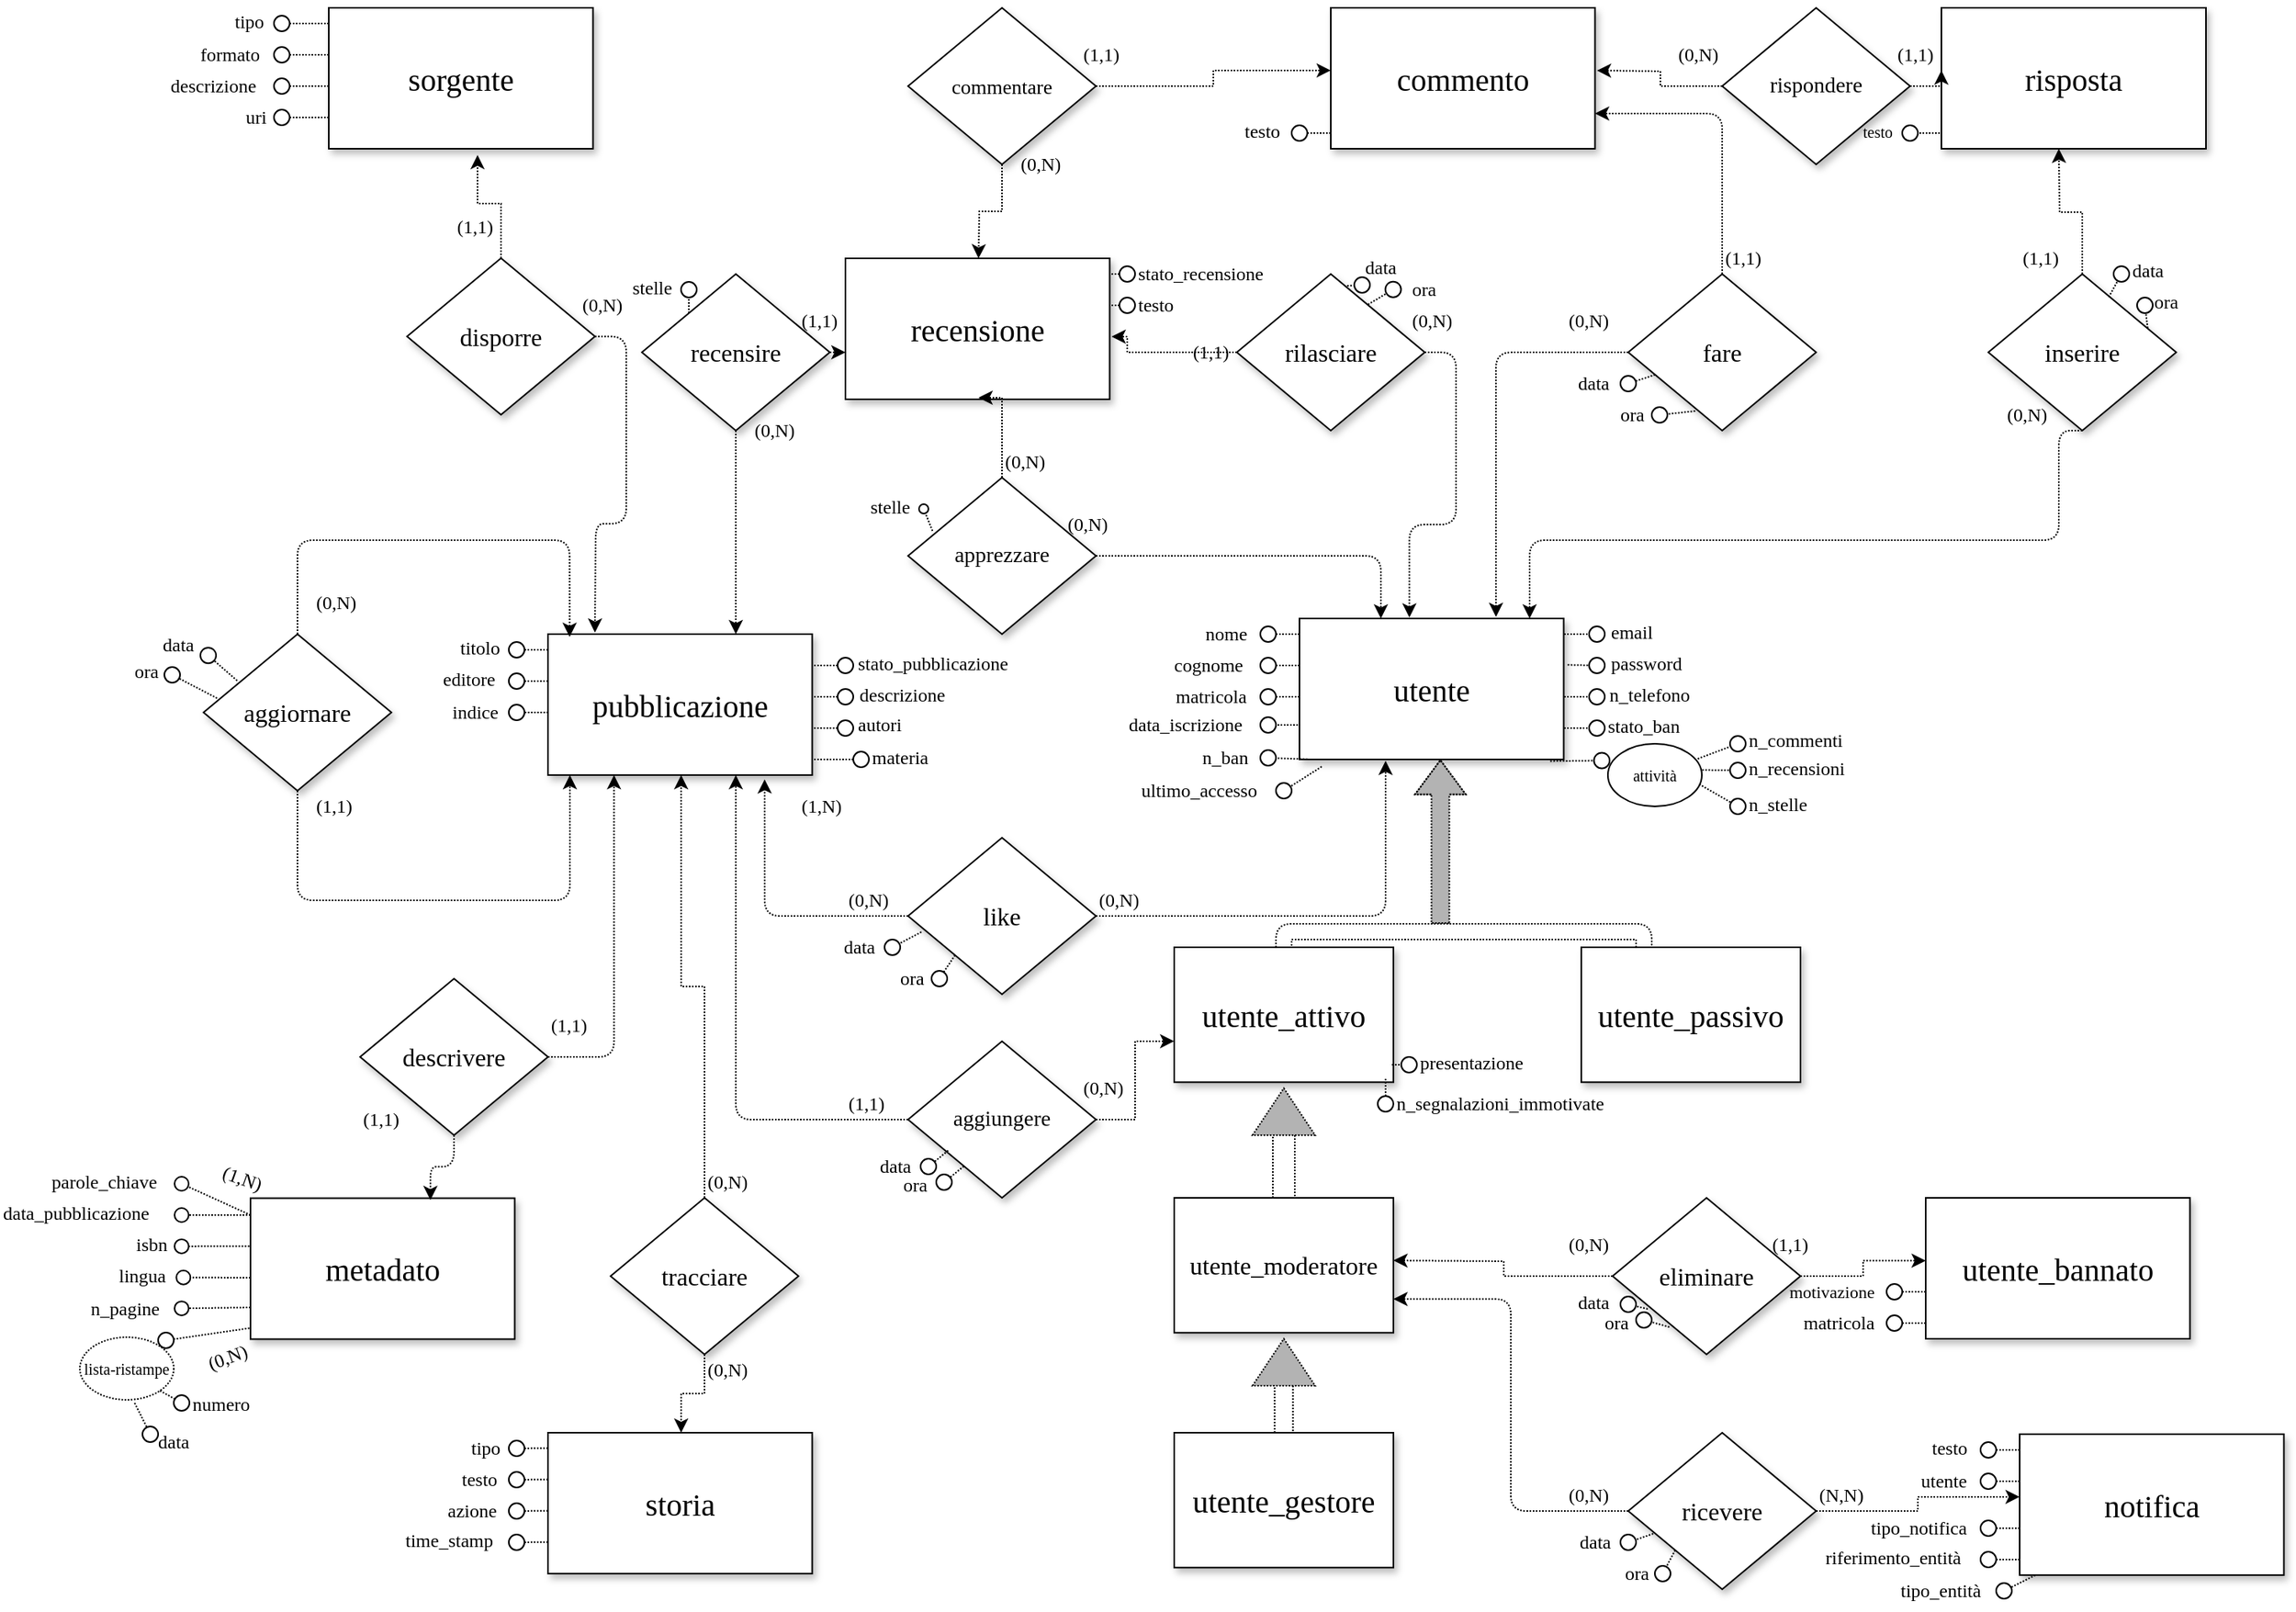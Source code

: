 <mxfile version="10.9.0" type="device"><diagram id="oqIlOuVQNcoBpUCGa0Qa" name="Page-1"><mxGraphModel dx="523" dy="386" grid="1" gridSize="10" guides="0" tooltips="1" connect="1" arrows="1" fold="1" page="1" pageScale="1" pageWidth="1654" pageHeight="1169" math="0" shadow="0"><root><mxCell id="0"/><mxCell id="1" parent="0"/><mxCell id="PPrz7pEL0SXpzFWPRdxL-26" value="&lt;font style=&quot;font-size: 20px&quot;&gt;sorgente&lt;/font&gt;" style="rounded=0;whiteSpace=wrap;html=1;shadow=1;aspect=fixed;fontFamily=Avenir Next;fontColor=#000000;" parent="1" vertex="1"><mxGeometry x="390" y="120" width="168.76" height="90" as="geometry"/></mxCell><mxCell id="PPrz7pEL0SXpzFWPRdxL-27" value="&lt;font style=&quot;font-size: 20px&quot;&gt;pubblicazione&lt;/font&gt;" style="rounded=0;whiteSpace=wrap;html=1;shadow=1;aspect=fixed;fontFamily=Avenir Next;fontColor=#000000;" parent="1" vertex="1"><mxGeometry x="530" y="520" width="168.76" height="90" as="geometry"/></mxCell><mxCell id="PPrz7pEL0SXpzFWPRdxL-28" value="&lt;font style=&quot;font-size: 20px&quot;&gt;metadato&lt;/font&gt;" style="rounded=0;whiteSpace=wrap;html=1;shadow=1;aspect=fixed;fontFamily=Avenir Next;fontColor=#000000;" parent="1" vertex="1"><mxGeometry x="340" y="880.235" width="168.76" height="90" as="geometry"/></mxCell><mxCell id="PPrz7pEL0SXpzFWPRdxL-29" value="&lt;font style=&quot;font-size: 20px&quot;&gt;recensione&lt;/font&gt;" style="rounded=0;whiteSpace=wrap;html=1;shadow=1;aspect=fixed;fontFamily=Avenir Next;fontColor=#000000;" parent="1" vertex="1"><mxGeometry x="720" y="280" width="168.76" height="90" as="geometry"/></mxCell><mxCell id="PPrz7pEL0SXpzFWPRdxL-30" value="&lt;font style=&quot;font-size: 20px&quot;&gt;utente&lt;/font&gt;" style="rounded=0;whiteSpace=wrap;html=1;shadow=1;aspect=fixed;fontFamily=Avenir Next;fontColor=#000000;perimeterSpacing=1;" parent="1" vertex="1"><mxGeometry x="1010" y="510" width="168.76" height="90" as="geometry"/></mxCell><mxCell id="PPrz7pEL0SXpzFWPRdxL-31" value="&lt;font style=&quot;font-size: 20px&quot;&gt;utente_passivo&lt;/font&gt;" style="rounded=0;whiteSpace=wrap;html=1;shadow=1;aspect=fixed;fontFamily=Avenir Next;fontColor=#000000;" parent="1" vertex="1"><mxGeometry x="1190" y="720" width="140" height="86.15" as="geometry"/></mxCell><mxCell id="PPrz7pEL0SXpzFWPRdxL-32" value="&lt;font style=&quot;font-size: 20px&quot;&gt;utente_attivo&lt;/font&gt;" style="rounded=0;whiteSpace=wrap;html=1;shadow=1;aspect=fixed;fontFamily=Avenir Next;fontColor=#000000;" parent="1" vertex="1"><mxGeometry x="930" y="720" width="140" height="86.15" as="geometry"/></mxCell><mxCell id="PPrz7pEL0SXpzFWPRdxL-33" value="&lt;font style=&quot;font-size: 16px&quot;&gt;utente_moderatore&lt;/font&gt;" style="rounded=0;whiteSpace=wrap;html=1;shadow=1;aspect=fixed;fontFamily=Avenir Next;fontColor=#000000;" parent="1" vertex="1"><mxGeometry x="930" y="880" width="140" height="86.15" as="geometry"/></mxCell><mxCell id="PPrz7pEL0SXpzFWPRdxL-34" value="&lt;font style=&quot;font-size: 20px&quot;&gt;utente_gestore&lt;/font&gt;" style="rounded=0;whiteSpace=wrap;html=1;shadow=1;aspect=fixed;fontFamily=Avenir Next;fontColor=#000000;" parent="1" vertex="1"><mxGeometry x="930" y="1030" width="140" height="86.15" as="geometry"/></mxCell><mxCell id="PPrz7pEL0SXpzFWPRdxL-35" value="&lt;font style=&quot;font-size: 20px&quot;&gt;storia&lt;/font&gt;" style="rounded=0;whiteSpace=wrap;html=1;shadow=1;aspect=fixed;fontFamily=Avenir Next;fontColor=#000000;" parent="1" vertex="1"><mxGeometry x="530" y="1030" width="168.76" height="90" as="geometry"/></mxCell><mxCell id="PPrz7pEL0SXpzFWPRdxL-55" style="edgeStyle=orthogonalEdgeStyle;orthogonalLoop=1;jettySize=auto;html=1;exitX=1;exitY=0.5;exitDx=0;exitDy=0;fontFamily=Avenir Next;dashed=1;dashPattern=1 1;rounded=1;fontColor=#000000;" parent="1" source="PPrz7pEL0SXpzFWPRdxL-36" edge="1"><mxGeometry relative="1" as="geometry"><mxPoint x="560" y="519" as="targetPoint"/></mxGeometry></mxCell><mxCell id="8D3UzTC8lUb-y_48ATTt-3" style="edgeStyle=orthogonalEdgeStyle;rounded=0;orthogonalLoop=1;jettySize=auto;html=1;exitX=0.5;exitY=0;exitDx=0;exitDy=0;entryX=0.563;entryY=1.044;entryDx=0;entryDy=0;entryPerimeter=0;dashed=1;dashPattern=1 1;strokeColor=#000000;fillColor=#B3B3B3;fontFamily=Avenir Next;fontColor=#000000;" parent="1" source="PPrz7pEL0SXpzFWPRdxL-36" target="PPrz7pEL0SXpzFWPRdxL-26" edge="1"><mxGeometry relative="1" as="geometry"/></mxCell><mxCell id="PPrz7pEL0SXpzFWPRdxL-36" value="&lt;font style=&quot;font-size: 16px&quot;&gt;disporre&lt;/font&gt;" style="rhombus;whiteSpace=wrap;html=1;shadow=1;fontFamily=Avenir Next;fontColor=#000000;" parent="1" vertex="1"><mxGeometry x="440" y="279.882" width="120" height="100" as="geometry"/></mxCell><mxCell id="PPrz7pEL0SXpzFWPRdxL-56" style="edgeStyle=orthogonalEdgeStyle;orthogonalLoop=1;jettySize=auto;html=1;exitX=0.5;exitY=0;exitDx=0;exitDy=0;entryX=0.082;entryY=0.019;entryDx=0;entryDy=0;entryPerimeter=0;fontFamily=Avenir Next;dashed=1;dashPattern=1 1;rounded=1;fontColor=#000000;" parent="1" source="PPrz7pEL0SXpzFWPRdxL-37" target="PPrz7pEL0SXpzFWPRdxL-27" edge="1"><mxGeometry relative="1" as="geometry"><Array as="points"><mxPoint x="370" y="460"/><mxPoint x="544" y="460"/></Array></mxGeometry></mxCell><mxCell id="PPrz7pEL0SXpzFWPRdxL-57" style="edgeStyle=orthogonalEdgeStyle;orthogonalLoop=1;jettySize=auto;html=1;exitX=0.5;exitY=1;exitDx=0;exitDy=0;entryX=0.083;entryY=1;entryDx=0;entryDy=0;entryPerimeter=0;fontFamily=Avenir Next;dashed=1;dashPattern=1 1;rounded=1;fontColor=#000000;" parent="1" source="PPrz7pEL0SXpzFWPRdxL-37" target="PPrz7pEL0SXpzFWPRdxL-27" edge="1"><mxGeometry relative="1" as="geometry"><Array as="points"><mxPoint x="370" y="690"/><mxPoint x="544" y="690"/></Array></mxGeometry></mxCell><mxCell id="PPrz7pEL0SXpzFWPRdxL-37" value="&lt;font style=&quot;font-size: 16px&quot;&gt;aggiornare&lt;/font&gt;" style="rhombus;whiteSpace=wrap;html=1;shadow=1;fontFamily=Avenir Next;fontColor=#000000;" parent="1" vertex="1"><mxGeometry x="310" y="520" width="120" height="100" as="geometry"/></mxCell><mxCell id="PPrz7pEL0SXpzFWPRdxL-59" style="edgeStyle=orthogonalEdgeStyle;orthogonalLoop=1;jettySize=auto;html=1;exitX=1;exitY=0.5;exitDx=0;exitDy=0;entryX=0.25;entryY=1;entryDx=0;entryDy=0;fontFamily=Avenir Next;dashed=1;dashPattern=1 1;rounded=1;fontColor=#000000;" parent="1" source="PPrz7pEL0SXpzFWPRdxL-38" target="PPrz7pEL0SXpzFWPRdxL-27" edge="1"><mxGeometry relative="1" as="geometry"/></mxCell><mxCell id="sGi4EIUQWe_y6pvZLSp6-2" style="edgeStyle=orthogonalEdgeStyle;rounded=1;orthogonalLoop=1;jettySize=auto;html=1;exitX=0.5;exitY=1;exitDx=0;exitDy=0;entryX=0.681;entryY=0.013;entryDx=0;entryDy=0;entryPerimeter=0;dashed=1;dashPattern=1 1;endArrow=classic;endFill=1;strokeColor=#000000;fillColor=none;fontFamily=Avenir Next;fontColor=#000000;" parent="1" source="PPrz7pEL0SXpzFWPRdxL-38" target="PPrz7pEL0SXpzFWPRdxL-28" edge="1"><mxGeometry relative="1" as="geometry"/></mxCell><mxCell id="PPrz7pEL0SXpzFWPRdxL-38" value="&lt;font style=&quot;font-size: 16px&quot;&gt;descrivere&lt;/font&gt;" style="rhombus;whiteSpace=wrap;html=1;shadow=1;fontFamily=Avenir Next;fontColor=#000000;" parent="1" vertex="1"><mxGeometry x="410" y="740" width="120" height="100" as="geometry"/></mxCell><mxCell id="PPrz7pEL0SXpzFWPRdxL-352" style="edgeStyle=orthogonalEdgeStyle;rounded=0;orthogonalLoop=1;jettySize=auto;html=1;exitX=1;exitY=0.5;exitDx=0;exitDy=0;startArrow=none;startFill=0;endArrow=classic;endFill=1;fontColor=#000000;fontFamily=Avenir Next;dashed=1;dashPattern=1 1;" parent="1" source="PPrz7pEL0SXpzFWPRdxL-39" edge="1"><mxGeometry relative="1" as="geometry"><mxPoint x="720" y="340" as="targetPoint"/></mxGeometry></mxCell><mxCell id="H4a7DHrU7GIJ_pDe0CUu-6" value="" style="edgeStyle=orthogonalEdgeStyle;rounded=0;orthogonalLoop=1;jettySize=auto;html=1;fontFamily=Avenir Next;dashed=1;dashPattern=1 1;fontColor=#000000;" parent="1" source="PPrz7pEL0SXpzFWPRdxL-39" edge="1"><mxGeometry relative="1" as="geometry"><mxPoint x="650" y="520" as="targetPoint"/><Array as="points"><mxPoint x="650" y="520"/></Array></mxGeometry></mxCell><mxCell id="PPrz7pEL0SXpzFWPRdxL-39" value="&lt;font style=&quot;font-size: 16px&quot;&gt;recensire&lt;/font&gt;" style="rhombus;whiteSpace=wrap;html=1;shadow=1;fontFamily=Avenir Next;fontColor=#000000;" parent="1" vertex="1"><mxGeometry x="590" y="290" width="120" height="100" as="geometry"/></mxCell><mxCell id="D5KyfJQwEpziH9iIDjvh-2" style="edgeStyle=orthogonalEdgeStyle;orthogonalLoop=1;jettySize=auto;html=1;exitX=1;exitY=0.5;exitDx=0;exitDy=0;entryX=0.328;entryY=0.999;entryDx=0;entryDy=0;entryPerimeter=0;fontFamily=Avenir Next;dashed=1;dashPattern=1 1;rounded=1;fontColor=#000000;" parent="1" source="PPrz7pEL0SXpzFWPRdxL-41" target="PPrz7pEL0SXpzFWPRdxL-30" edge="1"><mxGeometry relative="1" as="geometry"/></mxCell><mxCell id="gCbSfdCsZrhLaaT57pSq-5" style="edgeStyle=orthogonalEdgeStyle;orthogonalLoop=1;jettySize=auto;html=1;exitX=0;exitY=0.5;exitDx=0;exitDy=0;entryX=0.82;entryY=1.03;entryDx=0;entryDy=0;entryPerimeter=0;endArrow=classic;endFill=1;fontFamily=Avenir Next;dashed=1;dashPattern=1 1;rounded=1;fontColor=#000000;" parent="1" source="PPrz7pEL0SXpzFWPRdxL-41" target="PPrz7pEL0SXpzFWPRdxL-27" edge="1"><mxGeometry relative="1" as="geometry"/></mxCell><mxCell id="PPrz7pEL0SXpzFWPRdxL-41" value="&lt;font style=&quot;font-size: 16px&quot;&gt;like&lt;/font&gt;" style="rhombus;whiteSpace=wrap;html=1;shadow=1;fontFamily=Avenir Next;fontColor=#000000;" parent="1" vertex="1"><mxGeometry x="760" y="650" width="120" height="100" as="geometry"/></mxCell><mxCell id="myNhFxKR4fv4_-i-FyHB-8" value="" style="edgeStyle=orthogonalEdgeStyle;rounded=0;orthogonalLoop=1;jettySize=auto;html=1;entryX=0.504;entryY=1;entryDx=0;entryDy=0;entryPerimeter=0;fontFamily=Avenir Next;dashed=1;dashPattern=1 1;fontColor=#000000;" parent="1" source="PPrz7pEL0SXpzFWPRdxL-42" target="PPrz7pEL0SXpzFWPRdxL-27" edge="1"><mxGeometry relative="1" as="geometry"><mxPoint x="615" y="620" as="targetPoint"/></mxGeometry></mxCell><mxCell id="myNhFxKR4fv4_-i-FyHB-10" value="" style="edgeStyle=orthogonalEdgeStyle;rounded=0;orthogonalLoop=1;jettySize=auto;html=1;entryX=0.504;entryY=0;entryDx=0;entryDy=0;entryPerimeter=0;fontFamily=Avenir Next;dashed=1;dashPattern=1 1;fontColor=#000000;" parent="1" source="PPrz7pEL0SXpzFWPRdxL-42" target="PPrz7pEL0SXpzFWPRdxL-35" edge="1"><mxGeometry relative="1" as="geometry"><mxPoint x="615" y="1010" as="targetPoint"/></mxGeometry></mxCell><mxCell id="PPrz7pEL0SXpzFWPRdxL-42" value="&lt;font style=&quot;font-size: 16px&quot;&gt;tracciare&lt;/font&gt;" style="rhombus;whiteSpace=wrap;html=1;shadow=1;fontFamily=Avenir Next;fontColor=#000000;" parent="1" vertex="1"><mxGeometry x="570" y="880" width="120" height="100" as="geometry"/></mxCell><mxCell id="PPrz7pEL0SXpzFWPRdxL-45" value="&lt;font style=&quot;font-size: 10px&quot;&gt;lista-ristampe&lt;/font&gt;" style="ellipse;whiteSpace=wrap;html=1;shadow=0;fontFamily=Avenir Next;dashed=1;dashPattern=1 1;fontColor=#000000;" parent="1" vertex="1"><mxGeometry x="231" y="969" width="60" height="40" as="geometry"/></mxCell><mxCell id="PPrz7pEL0SXpzFWPRdxL-46" value="&lt;span style=&quot;font-size: 10px&quot;&gt;&lt;font&gt;attività&lt;/font&gt;&lt;/span&gt;" style="ellipse;whiteSpace=wrap;html=1;shadow=0;fontFamily=Avenir Next;fontColor=#000000;" parent="1" vertex="1"><mxGeometry x="1207" y="590" width="60" height="40" as="geometry"/></mxCell><mxCell id="PPrz7pEL0SXpzFWPRdxL-47" value="&lt;font style=&quot;font-size: 20px&quot;&gt;notifica&lt;/font&gt;&lt;br&gt;" style="rounded=0;whiteSpace=wrap;html=1;shadow=1;aspect=fixed;fontFamily=Avenir Next;fontColor=#000000;" parent="1" vertex="1"><mxGeometry x="1470" y="1030.929" width="168.76" height="90" as="geometry"/></mxCell><mxCell id="PPrz7pEL0SXpzFWPRdxL-48" value="&lt;font style=&quot;font-size: 20px&quot;&gt;utente_bannato&lt;/font&gt;" style="rounded=0;whiteSpace=wrap;html=1;shadow=1;aspect=fixed;fontFamily=Avenir Next;fontColor=#000000;" parent="1" vertex="1"><mxGeometry x="1410" y="880" width="168.76" height="90" as="geometry"/></mxCell><mxCell id="AEiBpSZH1sem4Y9g6ouC-13" value="" style="edgeStyle=orthogonalEdgeStyle;rounded=0;orthogonalLoop=1;jettySize=auto;html=1;fontFamily=Avenir Next;dashed=1;dashPattern=1 1;fontColor=#000000;" parent="1" source="PPrz7pEL0SXpzFWPRdxL-49" edge="1"><mxGeometry relative="1" as="geometry"><mxPoint x="1070" y="920" as="targetPoint"/></mxGeometry></mxCell><mxCell id="nUUY0Vy9FeQXSVDE4E4a-8" style="edgeStyle=orthogonalEdgeStyle;rounded=0;orthogonalLoop=1;jettySize=auto;html=1;exitX=1;exitY=0.5;exitDx=0;exitDy=0;entryX=0;entryY=0.446;entryDx=0;entryDy=0;entryPerimeter=0;dashed=1;dashPattern=1 1;endArrow=classic;endFill=1;strokeColor=#000000;fillColor=none;fontFamily=Avenir Next;fontColor=#000000;" parent="1" source="PPrz7pEL0SXpzFWPRdxL-49" target="PPrz7pEL0SXpzFWPRdxL-48" edge="1"><mxGeometry relative="1" as="geometry"/></mxCell><mxCell id="PPrz7pEL0SXpzFWPRdxL-49" value="&lt;font style=&quot;font-size: 16px&quot;&gt;eliminare&lt;/font&gt;" style="rhombus;whiteSpace=wrap;html=1;shadow=1;fontFamily=Avenir Next;fontColor=#000000;" parent="1" vertex="1"><mxGeometry x="1210" y="880" width="120" height="100" as="geometry"/></mxCell><mxCell id="myNhFxKR4fv4_-i-FyHB-18" value="" style="edgeStyle=orthogonalEdgeStyle;orthogonalLoop=1;jettySize=auto;html=1;entryX=1;entryY=0.75;entryDx=0;entryDy=0;fontFamily=Avenir Next;dashed=1;dashPattern=1 1;rounded=1;fontColor=#000000;" parent="1" source="PPrz7pEL0SXpzFWPRdxL-50" target="PPrz7pEL0SXpzFWPRdxL-33" edge="1"><mxGeometry relative="1" as="geometry"><mxPoint x="1130" y="950" as="targetPoint"/></mxGeometry></mxCell><mxCell id="myNhFxKR4fv4_-i-FyHB-20" value="" style="edgeStyle=orthogonalEdgeStyle;rounded=0;orthogonalLoop=1;jettySize=auto;html=1;entryX=0;entryY=0.445;entryDx=0;entryDy=0;entryPerimeter=0;fontFamily=Avenir Next;dashed=1;dashPattern=1 1;fontColor=#000000;exitX=1;exitY=0.5;exitDx=0;exitDy=0;" parent="1" source="PPrz7pEL0SXpzFWPRdxL-50" target="PPrz7pEL0SXpzFWPRdxL-47" edge="1"><mxGeometry relative="1" as="geometry"><mxPoint x="1500" y="1071" as="targetPoint"/><mxPoint x="1400" y="1081" as="sourcePoint"/></mxGeometry></mxCell><mxCell id="PPrz7pEL0SXpzFWPRdxL-50" value="&lt;font style=&quot;font-size: 16px&quot;&gt;ricevere&lt;/font&gt;" style="rhombus;whiteSpace=wrap;html=1;shadow=1;fontFamily=Avenir Next;fontColor=#000000;" parent="1" vertex="1"><mxGeometry x="1220" y="1030" width="120" height="100" as="geometry"/></mxCell><mxCell id="PPrz7pEL0SXpzFWPRdxL-62" style="edgeStyle=orthogonalEdgeStyle;rounded=0;orthogonalLoop=1;jettySize=auto;html=1;exitX=1;exitY=0.5;exitDx=0;exitDy=0;entryX=0;entryY=0.696;entryDx=0;entryDy=0;entryPerimeter=0;fontFamily=Avenir Next;dashed=1;dashPattern=1 1;fontColor=#000000;" parent="1" source="PPrz7pEL0SXpzFWPRdxL-52" target="PPrz7pEL0SXpzFWPRdxL-32" edge="1"><mxGeometry relative="1" as="geometry"><mxPoint x="920" y="780" as="targetPoint"/></mxGeometry></mxCell><mxCell id="gCbSfdCsZrhLaaT57pSq-4" style="edgeStyle=orthogonalEdgeStyle;orthogonalLoop=1;jettySize=auto;html=1;exitX=0;exitY=0.5;exitDx=0;exitDy=0;entryX=0.711;entryY=1;entryDx=0;entryDy=0;entryPerimeter=0;endArrow=classic;endFill=1;fontFamily=Avenir Next;dashed=1;dashPattern=1 1;rounded=1;fontColor=#000000;" parent="1" source="PPrz7pEL0SXpzFWPRdxL-52" target="PPrz7pEL0SXpzFWPRdxL-27" edge="1"><mxGeometry relative="1" as="geometry"/></mxCell><mxCell id="PPrz7pEL0SXpzFWPRdxL-52" value="&lt;font style=&quot;font-size: 14px&quot;&gt;aggiungere&lt;/font&gt;" style="rhombus;whiteSpace=wrap;html=1;shadow=1;fontFamily=Avenir Next;fontColor=#000000;" parent="1" vertex="1"><mxGeometry x="760" y="780" width="120" height="100" as="geometry"/></mxCell><mxCell id="PPrz7pEL0SXpzFWPRdxL-83" value="" style="endArrow=oval;html=1;endFill=0;fontColor=#000000;exitX=0.179;exitY=0.297;exitDx=0;exitDy=0;exitPerimeter=0;fontFamily=Avenir Next;dashed=1;dashPattern=1 1;entryX=0.82;entryY=1.174;entryDx=0;entryDy=0;entryPerimeter=0;startSize=7;endSize=10;" parent="1" source="PPrz7pEL0SXpzFWPRdxL-37" edge="1"><mxGeometry width="50" height="50" relative="1" as="geometry"><mxPoint x="260" y="540" as="sourcePoint"/><mxPoint x="313" y="533.6" as="targetPoint"/></mxGeometry></mxCell><mxCell id="PPrz7pEL0SXpzFWPRdxL-87" value="" style="endArrow=oval;html=1;endFill=0;fontColor=#000000;exitX=0.072;exitY=0.409;exitDx=0;exitDy=0;exitPerimeter=0;fontFamily=Avenir Next;dashed=1;dashPattern=1 1;startSize=7;endSize=10;" parent="1" source="PPrz7pEL0SXpzFWPRdxL-37" edge="1"><mxGeometry width="50" height="50" relative="1" as="geometry"><mxPoint x="250" y="550" as="sourcePoint"/><mxPoint x="290" y="546" as="targetPoint"/></mxGeometry></mxCell><mxCell id="PPrz7pEL0SXpzFWPRdxL-88" value="ora" style="text;html=1;resizable=0;points=[];autosize=1;align=left;verticalAlign=top;spacingTop=-4;fontFamily=Avenir Next;dashed=1;dashPattern=1 1;fontColor=#000000;" parent="1" vertex="1"><mxGeometry x="264" y="534" width="30" height="20" as="geometry"/></mxCell><mxCell id="PPrz7pEL0SXpzFWPRdxL-89" value="" style="endArrow=oval;html=1;endFill=0;fontColor=#000000;fontFamily=Avenir Next;dashed=1;dashPattern=1 1;endSize=10;" parent="1" edge="1"><mxGeometry width="50" height="50" relative="1" as="geometry"><mxPoint x="390" y="130" as="sourcePoint"/><mxPoint x="360" y="130" as="targetPoint"/></mxGeometry></mxCell><mxCell id="PPrz7pEL0SXpzFWPRdxL-90" value="" style="endArrow=oval;html=1;endFill=0;fontColor=#000000;fontFamily=Avenir Next;dashed=1;dashPattern=1 1;endSize=10;" parent="1" edge="1"><mxGeometry width="50" height="50" relative="1" as="geometry"><mxPoint x="390" y="190" as="sourcePoint"/><mxPoint x="360" y="190" as="targetPoint"/></mxGeometry></mxCell><mxCell id="PPrz7pEL0SXpzFWPRdxL-91" value="" style="endArrow=oval;html=1;endFill=0;fontColor=#000000;fontFamily=Avenir Next;dashed=1;dashPattern=1 1;endSize=10;" parent="1" edge="1"><mxGeometry width="50" height="50" relative="1" as="geometry"><mxPoint x="390" y="170" as="sourcePoint"/><mxPoint x="360" y="170" as="targetPoint"/></mxGeometry></mxCell><mxCell id="PPrz7pEL0SXpzFWPRdxL-92" value="" style="endArrow=oval;html=1;endFill=0;fontColor=#000000;fontFamily=Avenir Next;dashed=1;dashPattern=1 1;endSize=10;" parent="1" edge="1"><mxGeometry width="50" height="50" relative="1" as="geometry"><mxPoint x="390" y="150" as="sourcePoint"/><mxPoint x="360" y="150" as="targetPoint"/></mxGeometry></mxCell><mxCell id="PPrz7pEL0SXpzFWPRdxL-93" value="tipo" style="text;html=1;resizable=0;points=[];autosize=1;align=left;verticalAlign=top;spacingTop=-4;fontFamily=Avenir Next;dashed=1;dashPattern=1 1;fontColor=#000000;" parent="1" vertex="1"><mxGeometry x="328" y="119" width="30" height="20" as="geometry"/></mxCell><mxCell id="PPrz7pEL0SXpzFWPRdxL-94" value="uri" style="text;html=1;resizable=0;points=[];autosize=1;align=left;verticalAlign=top;spacingTop=-4;fontFamily=Avenir Next;dashed=1;dashPattern=1 1;fontColor=#000000;" parent="1" vertex="1"><mxGeometry x="335" y="180" width="30" height="20" as="geometry"/></mxCell><mxCell id="PPrz7pEL0SXpzFWPRdxL-95" value="formato" style="text;html=1;resizable=0;points=[];autosize=1;align=left;verticalAlign=top;spacingTop=-4;fontFamily=Avenir Next;dashed=1;dashPattern=1 1;fontColor=#000000;" parent="1" vertex="1"><mxGeometry x="306" y="140" width="60" height="20" as="geometry"/></mxCell><mxCell id="PPrz7pEL0SXpzFWPRdxL-96" value="descrizione" style="text;html=1;resizable=0;points=[];autosize=1;align=left;verticalAlign=top;spacingTop=-4;fontFamily=Avenir Next;dashed=1;dashPattern=1 1;fontColor=#000000;" parent="1" vertex="1"><mxGeometry x="287" y="160" width="80" height="20" as="geometry"/></mxCell><mxCell id="PPrz7pEL0SXpzFWPRdxL-97" value="" style="endArrow=oval;html=1;endFill=0;exitX=-0.004;exitY=0.922;exitDx=0;exitDy=0;exitPerimeter=0;fontColor=#000000;fontFamily=Avenir Next;dashed=1;dashPattern=1 1;startSize=7;endSize=10;" parent="1" source="PPrz7pEL0SXpzFWPRdxL-28" edge="1"><mxGeometry width="50" height="50" relative="1" as="geometry"><mxPoint x="367" y="959" as="sourcePoint"/><mxPoint x="286" y="971" as="targetPoint"/></mxGeometry></mxCell><mxCell id="PPrz7pEL0SXpzFWPRdxL-98" value="" style="endArrow=oval;html=1;endFill=0;fontColor=#000000;exitX=1;exitY=1;exitDx=0;exitDy=0;fontFamily=Avenir Next;dashed=1;dashPattern=1 1;startSize=7;endSize=10;" parent="1" source="PPrz7pEL0SXpzFWPRdxL-45" edge="1"><mxGeometry width="50" height="50" relative="1" as="geometry"><mxPoint x="286" y="851" as="sourcePoint"/><mxPoint x="296" y="1011" as="targetPoint"/></mxGeometry></mxCell><mxCell id="PPrz7pEL0SXpzFWPRdxL-99" value="" style="endArrow=oval;html=1;endFill=0;fontColor=#000000;fontFamily=Avenir Next;dashed=1;dashPattern=1 1;startSize=7;endSize=10;" parent="1" edge="1"><mxGeometry width="50" height="50" relative="1" as="geometry"><mxPoint x="266" y="1011" as="sourcePoint"/><mxPoint x="276" y="1031" as="targetPoint"/></mxGeometry></mxCell><mxCell id="PPrz7pEL0SXpzFWPRdxL-100" value="numero" style="text;html=1;resizable=0;points=[];autosize=1;align=left;verticalAlign=top;spacingTop=-4;fontFamily=Avenir Next;dashed=1;dashPattern=1 1;fontColor=#000000;" parent="1" vertex="1"><mxGeometry x="301" y="1002" width="60" height="20" as="geometry"/></mxCell><mxCell id="PPrz7pEL0SXpzFWPRdxL-101" value="data" style="text;html=1;resizable=0;points=[];autosize=1;align=left;verticalAlign=top;spacingTop=-4;fontFamily=Avenir Next;dashed=1;dashPattern=1 1;fontColor=#000000;" parent="1" vertex="1"><mxGeometry x="279" y="1026" width="40" height="20" as="geometry"/></mxCell><mxCell id="PPrz7pEL0SXpzFWPRdxL-102" value="" style="endArrow=oval;html=1;endFill=0;fontColor=#000000;fontFamily=Avenir Next;dashed=1;dashPattern=1 1;startSize=7;endSize=9;" parent="1" edge="1"><mxGeometry width="50" height="50" relative="1" as="geometry"><mxPoint x="340" y="891" as="sourcePoint"/><mxPoint x="296" y="871" as="targetPoint"/></mxGeometry></mxCell><mxCell id="PPrz7pEL0SXpzFWPRdxL-103" value="" style="endArrow=oval;html=1;endFill=0;fontColor=#000000;fontFamily=Avenir Next;dashed=1;dashPattern=1 1;startSize=7;endSize=9;" parent="1" target="PPrz7pEL0SXpzFWPRdxL-112" edge="1"><mxGeometry width="50" height="50" relative="1" as="geometry"><mxPoint x="340" y="950" as="sourcePoint"/><mxPoint x="186" y="809" as="targetPoint"/></mxGeometry></mxCell><mxCell id="PPrz7pEL0SXpzFWPRdxL-104" value="" style="endArrow=oval;html=1;endFill=0;fontColor=#000000;fontFamily=Avenir Next;dashed=1;dashPattern=1 1;startSize=7;endSize=9;" parent="1" edge="1"><mxGeometry width="50" height="50" relative="1" as="geometry"><mxPoint x="340" y="891" as="sourcePoint"/><mxPoint x="296" y="891" as="targetPoint"/></mxGeometry></mxCell><mxCell id="PPrz7pEL0SXpzFWPRdxL-105" value="" style="endArrow=oval;html=1;endFill=0;exitX=-0.004;exitY=0.34;exitDx=0;exitDy=0;exitPerimeter=0;fontColor=#000000;fontFamily=Avenir Next;dashed=1;dashPattern=1 1;startSize=7;endSize=9;" parent="1" source="PPrz7pEL0SXpzFWPRdxL-28" edge="1"><mxGeometry width="50" height="50" relative="1" as="geometry"><mxPoint x="366" y="911" as="sourcePoint"/><mxPoint x="296" y="910.968" as="targetPoint"/></mxGeometry></mxCell><mxCell id="PPrz7pEL0SXpzFWPRdxL-106" value="" style="endArrow=oval;html=1;endFill=0;fontColor=#000000;fontFamily=Avenir Next;dashed=1;dashPattern=1 1;entryX=1.02;entryY=0.5;entryDx=0;entryDy=0;entryPerimeter=0;startSize=7;endSize=9;" parent="1" edge="1"><mxGeometry width="50" height="50" relative="1" as="geometry"><mxPoint x="340" y="931" as="sourcePoint"/><mxPoint x="297.143" y="930.857" as="targetPoint"/></mxGeometry></mxCell><mxCell id="PPrz7pEL0SXpzFWPRdxL-107" value="parole_chiave" style="text;html=1;resizable=0;points=[];autosize=1;align=left;verticalAlign=top;spacingTop=-4;fontFamily=Avenir Next;dashed=1;dashPattern=1 1;fontColor=#000000;" parent="1" vertex="1"><mxGeometry x="211" y="860" width="90" height="20" as="geometry"/></mxCell><mxCell id="PPrz7pEL0SXpzFWPRdxL-112" value="n_pagine" style="text;html=1;resizable=0;points=[];autosize=1;align=left;verticalAlign=top;spacingTop=-4;fontFamily=Avenir Next;dashed=1;dashPattern=1 1;fontColor=#000000;" parent="1" vertex="1"><mxGeometry x="236" y="941" width="60" height="20" as="geometry"/></mxCell><mxCell id="PPrz7pEL0SXpzFWPRdxL-117" value="utente" style="text;html=1;resizable=0;points=[];autosize=1;align=left;verticalAlign=top;spacingTop=-4;fontFamily=Avenir Next;dashed=1;dashPattern=1 1;fontColor=#000000;" parent="1" vertex="1"><mxGeometry x="1405" y="1051" width="50" height="20" as="geometry"/></mxCell><mxCell id="PPrz7pEL0SXpzFWPRdxL-118" value="testo" style="text;html=1;resizable=0;points=[];autosize=1;align=left;verticalAlign=top;spacingTop=-4;fontFamily=Avenir Next;dashed=1;dashPattern=1 1;fontColor=#000000;" parent="1" vertex="1"><mxGeometry x="1412" y="1030" width="40" height="20" as="geometry"/></mxCell><mxCell id="PPrz7pEL0SXpzFWPRdxL-119" value="tipo_entità" style="text;html=1;resizable=0;points=[];autosize=1;align=left;verticalAlign=top;spacingTop=-4;fontFamily=Avenir Next;dashed=1;dashPattern=1 1;fontColor=#000000;" parent="1" vertex="1"><mxGeometry x="1392" y="1121" width="70" height="20" as="geometry"/></mxCell><mxCell id="PPrz7pEL0SXpzFWPRdxL-120" value="riferimento_entità" style="text;html=1;resizable=0;points=[];autosize=1;align=left;verticalAlign=top;spacingTop=-4;fontFamily=Avenir Next;dashed=1;dashPattern=1 1;fontColor=#000000;" parent="1" vertex="1"><mxGeometry x="1344" y="1100" width="110" height="20" as="geometry"/></mxCell><mxCell id="PPrz7pEL0SXpzFWPRdxL-109" value="data_pubblicazione" style="text;html=1;resizable=0;points=[];autosize=1;align=left;verticalAlign=top;spacingTop=-4;fontFamily=Avenir Next;dashed=1;dashPattern=1 1;fontColor=#000000;" parent="1" vertex="1"><mxGeometry x="180" y="880" width="120" height="20" as="geometry"/></mxCell><mxCell id="PPrz7pEL0SXpzFWPRdxL-125" value="data" style="text;html=1;resizable=0;points=[];autosize=1;align=left;verticalAlign=top;spacingTop=-4;fontFamily=Avenir Next;dashed=1;dashPattern=1 1;fontColor=#000000;" parent="1" vertex="1"><mxGeometry x="1187" y="1090" width="40" height="20" as="geometry"/></mxCell><mxCell id="PPrz7pEL0SXpzFWPRdxL-126" value="ora" style="text;html=1;resizable=0;points=[];autosize=1;align=left;verticalAlign=top;spacingTop=-4;fontFamily=Avenir Next;dashed=1;dashPattern=1 1;fontColor=#000000;" parent="1" vertex="1"><mxGeometry x="1216" y="1110" width="30" height="20" as="geometry"/></mxCell><mxCell id="PPrz7pEL0SXpzFWPRdxL-127" value="" style="shape=flexArrow;endArrow=classic;html=1;width=11.429;endSize=6.954;fontFamily=Avenir Next;dashed=1;dashPattern=1 1;fillColor=#B3B3B3;strokeColor=#000000;fontColor=#000000;" parent="1" edge="1"><mxGeometry width="50" height="50" relative="1" as="geometry"><mxPoint x="1100" y="705" as="sourcePoint"/><mxPoint x="1100" y="600" as="targetPoint"/><Array as="points"><mxPoint x="1100" y="690"/></Array></mxGeometry></mxCell><mxCell id="PPrz7pEL0SXpzFWPRdxL-128" value="" style="shape=link;html=1;endArrow=oval;endFill=0;width=10;fontFamily=Avenir Next;dashed=1;dashPattern=1 1;fontColor=#000000;" parent="1" edge="1"><mxGeometry width="50" height="50" relative="1" as="geometry"><mxPoint x="1000" y="720" as="sourcePoint"/><mxPoint x="1230" y="720" as="targetPoint"/><Array as="points"><mxPoint x="1000" y="710"/><mxPoint x="1230" y="710"/></Array></mxGeometry></mxCell><mxCell id="PPrz7pEL0SXpzFWPRdxL-137" value="" style="triangle;whiteSpace=wrap;html=1;shadow=0;direction=north;fontFamily=Avenir Next;dashed=1;dashPattern=1 1;fillColor=#B3B3B3;fontColor=#000000;" parent="1" vertex="1"><mxGeometry x="980" y="970" width="40" height="30" as="geometry"/></mxCell><mxCell id="PPrz7pEL0SXpzFWPRdxL-140" value="" style="triangle;whiteSpace=wrap;html=1;shadow=0;direction=north;fontFamily=Avenir Next;dashed=1;dashPattern=1 1;fillColor=#B3B3B3;fontColor=#000000;" parent="1" vertex="1"><mxGeometry x="980" y="810" width="40" height="30" as="geometry"/></mxCell><mxCell id="PPrz7pEL0SXpzFWPRdxL-141" value="" style="shape=link;html=1;startArrow=block;endArrow=block;endFill=0;width=14;exitX=0.5;exitY=0;exitDx=0;exitDy=0;exitPerimeter=0;fontFamily=Avenir Next;dashed=1;dashPattern=1 1;fontColor=#000000;" parent="1" source="PPrz7pEL0SXpzFWPRdxL-33" edge="1"><mxGeometry width="50" height="50" relative="1" as="geometry"><mxPoint x="1000" y="870" as="sourcePoint"/><mxPoint x="1000" y="840" as="targetPoint"/></mxGeometry></mxCell><mxCell id="PPrz7pEL0SXpzFWPRdxL-142" value="" style="shape=link;html=1;startArrow=block;endArrow=block;endFill=0;width=11.667;exitX=0.5;exitY=0;exitDx=0;exitDy=0;fontFamily=Avenir Next;dashed=1;dashPattern=1 1;fontColor=#000000;" parent="1" source="PPrz7pEL0SXpzFWPRdxL-34" edge="1"><mxGeometry width="50" height="50" relative="1" as="geometry"><mxPoint x="1000" y="1020" as="sourcePoint"/><mxPoint x="1000" y="1000" as="targetPoint"/></mxGeometry></mxCell><mxCell id="PPrz7pEL0SXpzFWPRdxL-143" value="" style="endArrow=oval;html=1;endFill=0;fontColor=#000000;exitX=0.964;exitY=0.975;exitDx=0;exitDy=0;exitPerimeter=0;fontFamily=Avenir Next;dashed=1;dashPattern=1 1;startSize=8;endSize=10;" parent="1" source="PPrz7pEL0SXpzFWPRdxL-32" edge="1"><mxGeometry width="50" height="50" relative="1" as="geometry"><mxPoint x="1070" y="810" as="sourcePoint"/><mxPoint x="1065" y="820" as="targetPoint"/></mxGeometry></mxCell><mxCell id="PPrz7pEL0SXpzFWPRdxL-144" value="n_segnalazioni_immotivate" style="text;html=1;resizable=0;points=[];autosize=1;align=left;verticalAlign=top;spacingTop=-4;fontFamily=Avenir Next;dashed=1;dashPattern=1 1;fontColor=#000000;" parent="1" vertex="1"><mxGeometry x="1070" y="810" width="160" height="20" as="geometry"/></mxCell><mxCell id="PPrz7pEL0SXpzFWPRdxL-145" value="" style="endArrow=oval;html=1;endFill=0;fontColor=#000000;fontFamily=Avenir Next;dashed=1;dashPattern=1 1;startSize=7;endSize=10;" parent="1" edge="1"><mxGeometry width="50" height="50" relative="1" as="geometry"><mxPoint x="700" y="540" as="sourcePoint"/><mxPoint x="720" y="540" as="targetPoint"/></mxGeometry></mxCell><mxCell id="PPrz7pEL0SXpzFWPRdxL-146" value="" style="endArrow=oval;html=1;endFill=0;fontColor=#000000;fontFamily=Avenir Next;dashed=1;dashPattern=1 1;startSize=7;endSize=10;" parent="1" edge="1"><mxGeometry width="50" height="50" relative="1" as="geometry"><mxPoint x="530" y="530" as="sourcePoint"/><mxPoint x="510" y="530" as="targetPoint"/></mxGeometry></mxCell><mxCell id="PPrz7pEL0SXpzFWPRdxL-147" value="" style="endArrow=oval;html=1;endFill=0;fontColor=#000000;fontFamily=Avenir Next;dashed=1;dashPattern=1 1;startSize=7;endSize=10;" parent="1" edge="1"><mxGeometry width="50" height="50" relative="1" as="geometry"><mxPoint x="530" y="550" as="sourcePoint"/><mxPoint x="510" y="550" as="targetPoint"/></mxGeometry></mxCell><mxCell id="PPrz7pEL0SXpzFWPRdxL-148" value="materia" style="text;html=1;resizable=0;points=[];autosize=1;align=left;verticalAlign=top;spacingTop=-4;fontFamily=Avenir Next;dashed=1;dashPattern=1 1;fontColor=#000000;" parent="1" vertex="1"><mxGeometry x="735" y="589" width="60" height="20" as="geometry"/></mxCell><mxCell id="PPrz7pEL0SXpzFWPRdxL-149" value="descrizione" style="text;html=1;resizable=0;points=[];autosize=1;align=left;verticalAlign=top;spacingTop=-4;fontFamily=Avenir Next;dashed=1;dashPattern=1 1;fontColor=#000000;" parent="1" vertex="1"><mxGeometry x="727" y="549" width="80" height="20" as="geometry"/></mxCell><mxCell id="PPrz7pEL0SXpzFWPRdxL-150" value="indice" style="text;html=1;resizable=0;points=[];autosize=1;align=left;verticalAlign=top;spacingTop=-4;fontFamily=Avenir Next;dashed=1;dashPattern=1 1;fontColor=#000000;" parent="1" vertex="1"><mxGeometry x="467" y="560" width="50" height="20" as="geometry"/></mxCell><mxCell id="PPrz7pEL0SXpzFWPRdxL-151" value="" style="endArrow=oval;html=1;endFill=0;fontColor=#000000;exitX=0.001;exitY=0.555;exitDx=0;exitDy=0;exitPerimeter=0;fontFamily=Avenir Next;dashed=1;dashPattern=1 1;startSize=7;endSize=10;" parent="1" source="PPrz7pEL0SXpzFWPRdxL-27" edge="1"><mxGeometry width="50" height="50" relative="1" as="geometry"><mxPoint x="528" y="580" as="sourcePoint"/><mxPoint x="510" y="570" as="targetPoint"/></mxGeometry></mxCell><mxCell id="PPrz7pEL0SXpzFWPRdxL-152" value="autori" style="text;html=1;resizable=0;points=[];autosize=1;align=left;verticalAlign=top;spacingTop=-4;fontFamily=Avenir Next;dashed=1;dashPattern=1 1;fontColor=#000000;" parent="1" vertex="1"><mxGeometry x="726" y="568" width="50" height="20" as="geometry"/></mxCell><mxCell id="PPrz7pEL0SXpzFWPRdxL-153" value="" style="endArrow=oval;html=1;endFill=0;fontColor=#000000;fontFamily=Avenir Next;dashed=1;dashPattern=1 1;startSize=7;endSize=10;" parent="1" edge="1"><mxGeometry width="50" height="50" relative="1" as="geometry"><mxPoint x="700" y="560" as="sourcePoint"/><mxPoint x="720" y="560" as="targetPoint"/></mxGeometry></mxCell><mxCell id="PPrz7pEL0SXpzFWPRdxL-154" value="titolo" style="text;html=1;resizable=0;points=[];autosize=1;align=left;verticalAlign=top;spacingTop=-4;fontFamily=Avenir Next;dashed=1;dashPattern=1 1;fontColor=#000000;" parent="1" vertex="1"><mxGeometry x="472" y="519" width="40" height="20" as="geometry"/></mxCell><mxCell id="PPrz7pEL0SXpzFWPRdxL-157" value="editore" style="text;html=1;resizable=0;points=[];autosize=1;align=left;verticalAlign=top;spacingTop=-4;fontFamily=Avenir Next;dashed=1;dashPattern=1 1;fontColor=#000000;" parent="1" vertex="1"><mxGeometry x="461" y="539" width="50" height="20" as="geometry"/></mxCell><mxCell id="PPrz7pEL0SXpzFWPRdxL-158" value="" style="endArrow=oval;html=1;endFill=0;fontColor=#000000;exitX=1.007;exitY=0.111;exitDx=0;exitDy=0;exitPerimeter=0;fontFamily=Avenir Next;dashed=1;dashPattern=1 1;startSize=7;endSize=10;" parent="1" source="PPrz7pEL0SXpzFWPRdxL-29" edge="1"><mxGeometry width="50" height="50" relative="1" as="geometry"><mxPoint x="910" y="330" as="sourcePoint"/><mxPoint x="900" y="290" as="targetPoint"/></mxGeometry></mxCell><mxCell id="PPrz7pEL0SXpzFWPRdxL-159" value="" style="endArrow=oval;html=1;endFill=0;fontColor=#000000;fontFamily=Avenir Next;dashed=1;dashPattern=1 1;startSize=7;endSize=10;" parent="1" edge="1"><mxGeometry width="50" height="50" relative="1" as="geometry"><mxPoint x="890" y="310" as="sourcePoint"/><mxPoint x="900" y="310" as="targetPoint"/></mxGeometry></mxCell><mxCell id="PPrz7pEL0SXpzFWPRdxL-164" value="stato_recensione" style="text;html=1;resizable=0;points=[];autosize=1;align=left;verticalAlign=top;spacingTop=-4;fontFamily=Avenir Next;dashed=1;dashPattern=1 1;fontColor=#000000;" parent="1" vertex="1"><mxGeometry x="905" y="280" width="110" height="20" as="geometry"/></mxCell><mxCell id="PPrz7pEL0SXpzFWPRdxL-176" value="" style="endArrow=oval;html=1;endFill=0;exitX=0;exitY=1;exitDx=0;exitDy=0;fontColor=#000000;fontFamily=Avenir Next;dashed=1;dashPattern=1 1;startSize=7;endSize=10;" parent="1" source="PPrz7pEL0SXpzFWPRdxL-41" edge="1"><mxGeometry width="50" height="50" relative="1" as="geometry"><mxPoint x="800.069" y="547.207" as="sourcePoint"/><mxPoint x="780" y="740" as="targetPoint"/></mxGeometry></mxCell><mxCell id="PPrz7pEL0SXpzFWPRdxL-177" value="data" style="text;html=1;resizable=0;points=[];autosize=1;align=left;verticalAlign=top;spacingTop=-4;fontFamily=Avenir Next;dashed=1;dashPattern=1 1;fontColor=#000000;" parent="1" vertex="1"><mxGeometry x="717" y="710" width="40" height="20" as="geometry"/></mxCell><mxCell id="PPrz7pEL0SXpzFWPRdxL-178" value="ora" style="text;html=1;resizable=0;points=[];autosize=1;align=left;verticalAlign=top;spacingTop=-4;fontFamily=Avenir Next;dashed=1;dashPattern=1 1;fontColor=#000000;" parent="1" vertex="1"><mxGeometry x="753" y="730" width="30" height="20" as="geometry"/></mxCell><mxCell id="PPrz7pEL0SXpzFWPRdxL-179" value="" style="endArrow=oval;html=1;endFill=0;exitX=0.944;exitY=1.001;exitDx=0;exitDy=0;exitPerimeter=0;entryX=-0.027;entryY=1.057;entryDx=0;entryDy=0;entryPerimeter=0;fontFamily=Avenir Next;dashed=1;dashPattern=1 1;fontColor=#000000;startSize=7;endSize=10;" parent="1" source="PPrz7pEL0SXpzFWPRdxL-30" target="PPrz7pEL0SXpzFWPRdxL-222" edge="1"><mxGeometry width="50" height="50" relative="1" as="geometry"><mxPoint x="1140" y="520" as="sourcePoint"/><mxPoint x="1210" y="620" as="targetPoint"/></mxGeometry></mxCell><mxCell id="PPrz7pEL0SXpzFWPRdxL-180" value="" style="endArrow=oval;html=1;endFill=0;exitX=0.956;exitY=0.24;exitDx=0;exitDy=0;exitPerimeter=0;fontFamily=Avenir Next;dashed=1;dashPattern=1 1;fontColor=#000000;endSize=10;" parent="1" source="PPrz7pEL0SXpzFWPRdxL-46" edge="1"><mxGeometry width="50" height="50" relative="1" as="geometry"><mxPoint x="1200" y="448.0" as="sourcePoint"/><mxPoint x="1290" y="590" as="targetPoint"/></mxGeometry></mxCell><mxCell id="PPrz7pEL0SXpzFWPRdxL-181" value="" style="endArrow=oval;html=1;endFill=0;exitX=1.004;exitY=0.419;exitDx=0;exitDy=0;exitPerimeter=0;fontFamily=Avenir Next;dashed=1;dashPattern=1 1;fontColor=#000000;endSize=10;" parent="1" source="PPrz7pEL0SXpzFWPRdxL-46" edge="1"><mxGeometry width="50" height="50" relative="1" as="geometry"><mxPoint x="1210" y="458.0" as="sourcePoint"/><mxPoint x="1290" y="607" as="targetPoint"/></mxGeometry></mxCell><mxCell id="PPrz7pEL0SXpzFWPRdxL-182" value="" style="endArrow=oval;html=1;endFill=0;exitX=0.972;exitY=0.645;exitDx=0;exitDy=0;exitPerimeter=0;fontFamily=Avenir Next;dashed=1;dashPattern=1 1;fontColor=#000000;endSize=10;" parent="1" source="PPrz7pEL0SXpzFWPRdxL-46" edge="1"><mxGeometry width="50" height="50" relative="1" as="geometry"><mxPoint x="1270" y="400" as="sourcePoint"/><mxPoint x="1290" y="630" as="targetPoint"/></mxGeometry></mxCell><mxCell id="PPrz7pEL0SXpzFWPRdxL-183" value="n_stelle" style="text;html=1;resizable=0;points=[];autosize=1;align=left;verticalAlign=top;spacingTop=-4;fontFamily=Avenir Next;dashed=1;dashPattern=1 1;fontColor=#000000;" parent="1" vertex="1"><mxGeometry x="1295" y="619" width="60" height="20" as="geometry"/></mxCell><mxCell id="PPrz7pEL0SXpzFWPRdxL-184" value="n_commenti" style="text;html=1;resizable=0;points=[];autosize=1;align=left;verticalAlign=top;spacingTop=-4;fontFamily=Avenir Next;dashed=1;dashPattern=1 1;fontColor=#000000;" parent="1" vertex="1"><mxGeometry x="1295" y="578" width="80" height="20" as="geometry"/></mxCell><mxCell id="PPrz7pEL0SXpzFWPRdxL-185" value="n_recensioni" style="text;html=1;resizable=0;points=[];autosize=1;align=left;verticalAlign=top;spacingTop=-4;fontFamily=Avenir Next;dashed=1;dashPattern=1 1;fontColor=#000000;" parent="1" vertex="1"><mxGeometry x="1295" y="596" width="80" height="20" as="geometry"/></mxCell><mxCell id="PPrz7pEL0SXpzFWPRdxL-188" value="nome" style="text;html=1;resizable=0;points=[];autosize=1;align=left;verticalAlign=top;spacingTop=-4;fontFamily=Avenir Next;dashed=1;dashPattern=1 1;fontColor=#000000;" parent="1" vertex="1"><mxGeometry x="948" y="510" width="50" height="20" as="geometry"/></mxCell><mxCell id="PPrz7pEL0SXpzFWPRdxL-189" value="cognome" style="text;html=1;resizable=0;points=[];autosize=1;align=left;verticalAlign=top;spacingTop=-4;fontFamily=Avenir Next;dashed=1;dashPattern=1 1;fontColor=#000000;" parent="1" vertex="1"><mxGeometry x="928" y="530" width="60" height="20" as="geometry"/></mxCell><mxCell id="PPrz7pEL0SXpzFWPRdxL-190" value="email" style="text;html=1;resizable=0;points=[];autosize=1;align=left;verticalAlign=top;spacingTop=-4;fontFamily=Avenir Next;dashed=1;dashPattern=1 1;fontColor=#000000;" parent="1" vertex="1"><mxGeometry x="1207" y="509" width="40" height="20" as="geometry"/></mxCell><mxCell id="PPrz7pEL0SXpzFWPRdxL-191" value="matricola" style="text;html=1;resizable=0;points=[];autosize=1;align=left;verticalAlign=top;spacingTop=-4;fontFamily=Avenir Next;dashed=1;dashPattern=1 1;fontColor=#000000;" parent="1" vertex="1"><mxGeometry x="929" y="550" width="60" height="20" as="geometry"/></mxCell><mxCell id="PPrz7pEL0SXpzFWPRdxL-192" value="password" style="text;html=1;resizable=0;points=[];autosize=1;align=left;verticalAlign=top;spacingTop=-4;fontFamily=Avenir Next;dashed=1;dashPattern=1 1;fontColor=#000000;" parent="1" vertex="1"><mxGeometry x="1207" y="529" width="70" height="20" as="geometry"/></mxCell><mxCell id="PPrz7pEL0SXpzFWPRdxL-203" value="n_telefono" style="text;html=1;resizable=0;points=[];autosize=1;align=left;verticalAlign=top;spacingTop=-4;fontFamily=Avenir Next;dashed=1;dashPattern=1 1;fontColor=#000000;" parent="1" vertex="1"><mxGeometry x="1206" y="549" width="70" height="20" as="geometry"/></mxCell><mxCell id="PPrz7pEL0SXpzFWPRdxL-204" value="" style="endArrow=oval;html=1;endFill=0;fontFamily=Avenir Next;dashed=1;dashPattern=1 1;fontColor=#000000;startSize=7;endSize=10;" parent="1" edge="1"><mxGeometry width="50" height="50" relative="1" as="geometry"><mxPoint x="1179" y="520" as="sourcePoint"/><mxPoint x="1200" y="520" as="targetPoint"/></mxGeometry></mxCell><mxCell id="PPrz7pEL0SXpzFWPRdxL-211" value="" style="endArrow=oval;html=1;endFill=0;exitX=0.036;exitY=0.988;exitDx=0;exitDy=0;exitPerimeter=0;fontFamily=Avenir Next;dashed=1;dashPattern=1 1;fontColor=#000000;startSize=7;endSize=10;" parent="1" source="PPrz7pEL0SXpzFWPRdxL-30" edge="1"><mxGeometry width="50" height="50" relative="1" as="geometry"><mxPoint x="1010" y="515" as="sourcePoint"/><mxPoint x="990" y="599" as="targetPoint"/></mxGeometry></mxCell><mxCell id="PPrz7pEL0SXpzFWPRdxL-213" value="" style="endArrow=oval;html=1;endFill=0;fontFamily=Avenir Next;dashed=1;dashPattern=1 1;fontColor=#000000;startSize=7;endSize=10;" parent="1" edge="1"><mxGeometry width="50" height="50" relative="1" as="geometry"><mxPoint x="1010" y="520" as="sourcePoint"/><mxPoint x="990" y="520" as="targetPoint"/></mxGeometry></mxCell><mxCell id="PPrz7pEL0SXpzFWPRdxL-214" value="" style="endArrow=oval;html=1;endFill=0;fontFamily=Avenir Next;dashed=1;dashPattern=1 1;fontColor=#000000;startSize=7;endSize=10;" parent="1" edge="1"><mxGeometry width="50" height="50" relative="1" as="geometry"><mxPoint x="1179" y="560" as="sourcePoint"/><mxPoint x="1200" y="560" as="targetPoint"/></mxGeometry></mxCell><mxCell id="PPrz7pEL0SXpzFWPRdxL-220" value="n_ban" style="text;html=1;resizable=0;points=[];autosize=1;align=left;verticalAlign=top;spacingTop=-4;fontFamily=Avenir Next;dashed=1;dashPattern=1 1;fontColor=#000000;" parent="1" vertex="1"><mxGeometry x="946" y="589" width="50" height="20" as="geometry"/></mxCell><mxCell id="PPrz7pEL0SXpzFWPRdxL-221" value="" style="endArrow=oval;html=1;endFill=0;fontFamily=Avenir Next;dashed=1;dashPattern=1 1;fontColor=#000000;startSize=7;endSize=10;" parent="1" edge="1"><mxGeometry width="50" height="50" relative="1" as="geometry"><mxPoint x="1179" y="580" as="sourcePoint"/><mxPoint x="1200" y="580" as="targetPoint"/></mxGeometry></mxCell><mxCell id="PPrz7pEL0SXpzFWPRdxL-222" value="stato_ban&lt;br&gt;&lt;br&gt;" style="text;html=1;resizable=0;points=[];autosize=1;align=left;verticalAlign=top;spacingTop=-4;fontFamily=Avenir Next;dashed=1;dashPattern=1 1;fontColor=#000000;" parent="1" vertex="1"><mxGeometry x="1205" y="569" width="70" height="30" as="geometry"/></mxCell><mxCell id="PPrz7pEL0SXpzFWPRdxL-237" value="" style="endArrow=oval;html=1;endFill=0;fontFamily=Avenir Next;dashed=1;dashPattern=1 1;fontColor=#000000;startSize=7;endSize=10;" parent="1" edge="1"><mxGeometry width="50" height="50" relative="1" as="geometry"><mxPoint x="1010.0" y="540" as="sourcePoint"/><mxPoint x="990.0" y="540" as="targetPoint"/></mxGeometry></mxCell><mxCell id="PPrz7pEL0SXpzFWPRdxL-244" value="" style="endArrow=oval;html=1;endFill=0;fontFamily=Avenir Next;dashed=1;dashPattern=1 1;fontColor=#000000;startSize=7;endSize=10;" parent="1" edge="1"><mxGeometry width="50" height="50" relative="1" as="geometry"><mxPoint x="1010.0" y="560" as="sourcePoint"/><mxPoint x="990.0" y="560" as="targetPoint"/></mxGeometry></mxCell><mxCell id="PPrz7pEL0SXpzFWPRdxL-245" value="" style="endArrow=oval;html=1;endFill=0;exitX=1.009;exitY=0.333;exitDx=0;exitDy=0;exitPerimeter=0;fontFamily=Avenir Next;dashed=1;dashPattern=1 1;fontColor=#000000;startSize=7;endSize=10;" parent="1" source="PPrz7pEL0SXpzFWPRdxL-30" edge="1"><mxGeometry width="50" height="50" relative="1" as="geometry"><mxPoint x="1180" y="540" as="sourcePoint"/><mxPoint x="1200" y="540" as="targetPoint"/></mxGeometry></mxCell><mxCell id="PPrz7pEL0SXpzFWPRdxL-282" style="edgeStyle=orthogonalEdgeStyle;orthogonalLoop=1;jettySize=auto;html=1;exitX=1;exitY=0.5;exitDx=0;exitDy=0;startArrow=none;startFill=0;endArrow=classic;endFill=1;fontColor=#000000;entryX=0.417;entryY=0.004;entryDx=0;entryDy=0;entryPerimeter=0;fontFamily=Avenir Next;dashed=1;dashPattern=1 1;rounded=1;" parent="1" source="PPrz7pEL0SXpzFWPRdxL-261" target="PPrz7pEL0SXpzFWPRdxL-30" edge="1"><mxGeometry relative="1" as="geometry"><mxPoint x="1055" y="510" as="targetPoint"/></mxGeometry></mxCell><mxCell id="PPrz7pEL0SXpzFWPRdxL-283" style="edgeStyle=orthogonalEdgeStyle;rounded=0;orthogonalLoop=1;jettySize=auto;html=1;exitX=0;exitY=0.5;exitDx=0;exitDy=0;startArrow=none;startFill=0;endArrow=classic;endFill=1;fontColor=#000000;fontFamily=Avenir Next;dashed=1;dashPattern=1 1;" parent="1" source="PPrz7pEL0SXpzFWPRdxL-261" edge="1"><mxGeometry relative="1" as="geometry"><mxPoint x="890" y="330" as="targetPoint"/><Array as="points"><mxPoint x="900" y="330"/></Array></mxGeometry></mxCell><mxCell id="PPrz7pEL0SXpzFWPRdxL-261" value="&lt;font style=&quot;font-size: 16px&quot;&gt;rilasciare&lt;/font&gt;" style="rhombus;whiteSpace=wrap;html=1;shadow=1;fontFamily=Avenir Next;fontColor=#000000;" parent="1" vertex="1"><mxGeometry x="970" y="290" width="120" height="100" as="geometry"/></mxCell><mxCell id="PPrz7pEL0SXpzFWPRdxL-262" value="&lt;font style=&quot;font-size: 20px&quot;&gt;commento&lt;/font&gt;" style="rounded=0;whiteSpace=wrap;html=1;shadow=1;aspect=fixed;fontFamily=Avenir Next;fontColor=#000000;" parent="1" vertex="1"><mxGeometry x="1030" y="120" width="168.76" height="90" as="geometry"/></mxCell><mxCell id="PPrz7pEL0SXpzFWPRdxL-263" value="&lt;font style=&quot;font-size: 20px&quot;&gt;risposta&lt;/font&gt;" style="rounded=0;whiteSpace=wrap;html=1;shadow=1;aspect=fixed;fontFamily=Avenir Next;fontColor=#000000;" parent="1" vertex="1"><mxGeometry x="1420" y="120" width="169" height="90" as="geometry"/></mxCell><mxCell id="c38LnZ6nf9QFl9XCyVML-2" value="" style="edgeStyle=orthogonalEdgeStyle;orthogonalLoop=1;jettySize=auto;html=1;entryX=0.741;entryY=0;entryDx=0;entryDy=0;entryPerimeter=0;fontFamily=Avenir Next;dashed=1;dashPattern=1 1;rounded=1;fontColor=#000000;" parent="1" source="PPrz7pEL0SXpzFWPRdxL-264" target="PPrz7pEL0SXpzFWPRdxL-30" edge="1"><mxGeometry relative="1" as="geometry"><mxPoint x="1135" y="500" as="targetPoint"/></mxGeometry></mxCell><mxCell id="c38LnZ6nf9QFl9XCyVML-3" value="" style="edgeStyle=orthogonalEdgeStyle;orthogonalLoop=1;jettySize=auto;html=1;entryX=1;entryY=0.75;entryDx=0;entryDy=0;exitX=0.5;exitY=0;exitDx=0;exitDy=0;fontFamily=Avenir Next;dashed=1;dashPattern=1 1;rounded=1;fontColor=#000000;" parent="1" source="PPrz7pEL0SXpzFWPRdxL-264" target="PPrz7pEL0SXpzFWPRdxL-262" edge="1"><mxGeometry relative="1" as="geometry"><mxPoint x="1240" y="290" as="sourcePoint"/></mxGeometry></mxCell><mxCell id="PPrz7pEL0SXpzFWPRdxL-264" value="&lt;font style=&quot;font-size: 16px&quot;&gt;fare&lt;/font&gt;" style="rhombus;whiteSpace=wrap;html=1;shadow=1;fontFamily=Avenir Next;fontColor=#000000;" parent="1" vertex="1"><mxGeometry x="1220" y="290" width="120" height="100" as="geometry"/></mxCell><mxCell id="c38LnZ6nf9QFl9XCyVML-12" value="" style="edgeStyle=orthogonalEdgeStyle;rounded=0;orthogonalLoop=1;jettySize=auto;html=1;fontFamily=Avenir Next;dashed=1;dashPattern=1 1;fontColor=#000000;" parent="1" source="PPrz7pEL0SXpzFWPRdxL-265" edge="1"><mxGeometry relative="1" as="geometry"><mxPoint x="1495" y="210" as="targetPoint"/></mxGeometry></mxCell><mxCell id="H4a7DHrU7GIJ_pDe0CUu-4" style="edgeStyle=orthogonalEdgeStyle;orthogonalLoop=1;jettySize=auto;html=1;exitX=0.5;exitY=1;exitDx=0;exitDy=0;fontFamily=Avenir Next;dashed=1;dashPattern=1 1;rounded=1;fontColor=#000000;" parent="1" source="PPrz7pEL0SXpzFWPRdxL-265" edge="1"><mxGeometry relative="1" as="geometry"><mxPoint x="1157" y="510" as="targetPoint"/><Array as="points"><mxPoint x="1495" y="460"/><mxPoint x="1157" y="460"/></Array></mxGeometry></mxCell><mxCell id="PPrz7pEL0SXpzFWPRdxL-265" value="&lt;font style=&quot;font-size: 16px&quot;&gt;inserire&lt;/font&gt;" style="rhombus;whiteSpace=wrap;html=1;shadow=1;fontFamily=Avenir Next;fontColor=#000000;" parent="1" vertex="1"><mxGeometry x="1450" y="290" width="120" height="100" as="geometry"/></mxCell><mxCell id="c38LnZ6nf9QFl9XCyVML-8" value="" style="edgeStyle=orthogonalEdgeStyle;rounded=0;orthogonalLoop=1;jettySize=auto;html=1;fontFamily=Avenir Next;dashed=1;dashPattern=1 1;fontColor=#000000;" parent="1" source="PPrz7pEL0SXpzFWPRdxL-266" edge="1"><mxGeometry relative="1" as="geometry"><mxPoint x="805" y="280" as="targetPoint"/></mxGeometry></mxCell><mxCell id="c38LnZ6nf9QFl9XCyVML-10" value="" style="edgeStyle=orthogonalEdgeStyle;rounded=0;orthogonalLoop=1;jettySize=auto;html=1;entryX=0;entryY=0.444;entryDx=0;entryDy=0;entryPerimeter=0;fontFamily=Avenir Next;dashed=1;dashPattern=1 1;fontColor=#000000;" parent="1" source="PPrz7pEL0SXpzFWPRdxL-266" target="PPrz7pEL0SXpzFWPRdxL-262" edge="1"><mxGeometry relative="1" as="geometry"><mxPoint x="1020" y="160" as="targetPoint"/></mxGeometry></mxCell><mxCell id="PPrz7pEL0SXpzFWPRdxL-266" value="&lt;font style=&quot;font-size: 13px&quot;&gt;commentare&lt;/font&gt;" style="rhombus;whiteSpace=wrap;html=1;shadow=1;fontFamily=Avenir Next;fontColor=#000000;" parent="1" vertex="1"><mxGeometry x="760" y="120" width="120" height="100" as="geometry"/></mxCell><mxCell id="c38LnZ6nf9QFl9XCyVML-5" value="" style="edgeStyle=orthogonalEdgeStyle;rounded=0;orthogonalLoop=1;jettySize=auto;html=1;fontFamily=Avenir Next;dashed=1;dashPattern=1 1;fontColor=#000000;" parent="1" source="PPrz7pEL0SXpzFWPRdxL-267" edge="1"><mxGeometry relative="1" as="geometry"><mxPoint x="1200" y="160" as="targetPoint"/></mxGeometry></mxCell><mxCell id="c38LnZ6nf9QFl9XCyVML-6" value="" style="edgeStyle=orthogonalEdgeStyle;rounded=0;orthogonalLoop=1;jettySize=auto;html=1;entryX=0;entryY=0.444;entryDx=0;entryDy=0;entryPerimeter=0;fontFamily=Avenir Next;dashed=1;dashPattern=1 1;fontColor=#000000;" parent="1" source="PPrz7pEL0SXpzFWPRdxL-267" target="PPrz7pEL0SXpzFWPRdxL-263" edge="1"><mxGeometry relative="1" as="geometry"/></mxCell><mxCell id="PPrz7pEL0SXpzFWPRdxL-267" value="&lt;font style=&quot;font-size: 14px&quot;&gt;rispondere&lt;/font&gt;" style="rhombus;whiteSpace=wrap;html=1;shadow=1;fontFamily=Avenir Next;fontColor=#000000;" parent="1" vertex="1"><mxGeometry x="1280" y="120" width="120" height="100" as="geometry"/></mxCell><mxCell id="PPrz7pEL0SXpzFWPRdxL-187" value="testo" style="text;html=1;resizable=0;points=[];autosize=1;align=left;verticalAlign=top;spacingTop=-4;fontFamily=Avenir Next;dashed=1;dashPattern=1 1;fontColor=#000000;" parent="1" vertex="1"><mxGeometry x="473" y="1050" width="40" height="20" as="geometry"/></mxCell><mxCell id="PPrz7pEL0SXpzFWPRdxL-272" value="tipo" style="text;html=1;resizable=0;points=[];autosize=1;align=left;verticalAlign=top;spacingTop=-4;fontFamily=Avenir Next;dashed=1;dashPattern=1 1;fontColor=#000000;" parent="1" vertex="1"><mxGeometry x="479" y="1030" width="30" height="20" as="geometry"/></mxCell><mxCell id="PPrz7pEL0SXpzFWPRdxL-273" value="time_stamp" style="text;html=1;resizable=0;points=[];autosize=1;align=left;verticalAlign=top;spacingTop=-4;fontFamily=Avenir Next;dashed=1;dashPattern=1 1;fontColor=#000000;" parent="1" vertex="1"><mxGeometry x="437" y="1089" width="80" height="20" as="geometry"/></mxCell><mxCell id="PPrz7pEL0SXpzFWPRdxL-294" value="&lt;font&gt;testo&lt;/font&gt;" style="text;html=1;resizable=0;points=[];autosize=1;align=left;verticalAlign=top;spacingTop=-4;fontFamily=Avenir Next;dashed=1;dashPattern=1 1;fontColor=#000000;" parent="1" vertex="1"><mxGeometry x="905" y="300" width="40" height="20" as="geometry"/></mxCell><mxCell id="PPrz7pEL0SXpzFWPRdxL-303" value="" style="endArrow=oval;html=1;endFill=0;exitX=0.587;exitY=0.075;exitDx=0;exitDy=0;exitPerimeter=0;fontFamily=Avenir Next;dashed=1;dashPattern=1 1;fontColor=#000000;startSize=7;endSize=10;" parent="1" source="PPrz7pEL0SXpzFWPRdxL-261" edge="1"><mxGeometry width="50" height="50" relative="1" as="geometry"><mxPoint x="1227.833" y="442.667" as="sourcePoint"/><mxPoint x="1050" y="297" as="targetPoint"/></mxGeometry></mxCell><mxCell id="PPrz7pEL0SXpzFWPRdxL-305" value="&lt;font&gt;data&lt;/font&gt;" style="text;html=1;resizable=0;points=[];autosize=1;align=left;verticalAlign=top;spacingTop=-4;fontFamily=Avenir Next;dashed=1;dashPattern=1 1;fontColor=#000000;" parent="1" vertex="1"><mxGeometry x="1050" y="276" width="40" height="20" as="geometry"/></mxCell><mxCell id="PPrz7pEL0SXpzFWPRdxL-306" value="" style="endArrow=oval;html=1;endFill=0;exitX=0.698;exitY=0.195;exitDx=0;exitDy=0;exitPerimeter=0;fontFamily=Avenir Next;dashed=1;dashPattern=1 1;fontColor=#000000;entryX=0.333;entryY=0.5;entryDx=0;entryDy=0;entryPerimeter=0;startSize=7;endSize=10;" parent="1" source="PPrz7pEL0SXpzFWPRdxL-261" edge="1"><mxGeometry width="50" height="50" relative="1" as="geometry"><mxPoint x="1039.833" y="316" as="sourcePoint"/><mxPoint x="1069.857" y="299.857" as="targetPoint"/></mxGeometry></mxCell><mxCell id="PPrz7pEL0SXpzFWPRdxL-308" value="&lt;font&gt;ora&lt;/font&gt;" style="text;html=1;resizable=0;points=[];autosize=1;align=left;verticalAlign=top;spacingTop=-4;fontFamily=Avenir Next;dashed=1;dashPattern=1 1;fontColor=#000000;" parent="1" vertex="1"><mxGeometry x="1554" y="298" width="30" height="20" as="geometry"/></mxCell><mxCell id="PPrz7pEL0SXpzFWPRdxL-309" value="&lt;font&gt;data&lt;/font&gt;" style="text;html=1;resizable=0;points=[];autosize=1;align=left;verticalAlign=top;spacingTop=-4;fontFamily=Avenir Next;dashed=1;dashPattern=1 1;fontColor=#000000;" parent="1" vertex="1"><mxGeometry x="1540" y="278" width="40" height="20" as="geometry"/></mxCell><mxCell id="PPrz7pEL0SXpzFWPRdxL-311" value="" style="endArrow=oval;html=1;endFill=0;exitX=0.848;exitY=0.346;exitDx=0;exitDy=0;exitPerimeter=0;fontFamily=Avenir Next;dashed=1;dashPattern=1 1;fontColor=#000000;endSize=10;" parent="1" source="PPrz7pEL0SXpzFWPRdxL-265" edge="1"><mxGeometry width="50" height="50" relative="1" as="geometry"><mxPoint x="1389.833" y="386" as="sourcePoint"/><mxPoint x="1550" y="310" as="targetPoint"/></mxGeometry></mxCell><mxCell id="PPrz7pEL0SXpzFWPRdxL-312" value="" style="endArrow=oval;html=1;endFill=0;exitX=0.641;exitY=0.148;exitDx=0;exitDy=0;fontFamily=Avenir Next;dashed=1;dashPattern=1 1;fontColor=#000000;endSize=10;exitPerimeter=0;" parent="1" source="PPrz7pEL0SXpzFWPRdxL-265" edge="1"><mxGeometry width="50" height="50" relative="1" as="geometry"><mxPoint x="1519.833" y="307.667" as="sourcePoint"/><mxPoint x="1535" y="290" as="targetPoint"/></mxGeometry></mxCell><mxCell id="PPrz7pEL0SXpzFWPRdxL-314" value="&lt;font style=&quot;font-size: 10px&quot;&gt;testo&lt;/font&gt;" style="text;html=1;resizable=0;points=[];autosize=1;align=left;verticalAlign=top;spacingTop=-4;fontFamily=Avenir Next;dashed=1;dashPattern=1 1;fontColor=#000000;" parent="1" vertex="1"><mxGeometry x="1368" y="189" width="40" height="20" as="geometry"/></mxCell><mxCell id="PPrz7pEL0SXpzFWPRdxL-315" value="" style="endArrow=oval;html=1;endFill=0;fontFamily=Avenir Next;dashed=1;dashPattern=1 1;fontColor=#000000;startSize=10;endSize=10;" parent="1" edge="1"><mxGeometry width="50" height="50" relative="1" as="geometry"><mxPoint x="1419" y="200" as="sourcePoint"/><mxPoint x="1400" y="200" as="targetPoint"/></mxGeometry></mxCell><mxCell id="PPrz7pEL0SXpzFWPRdxL-318" value="&lt;font&gt;ora&lt;/font&gt;" style="text;html=1;resizable=0;points=[];autosize=1;align=left;verticalAlign=top;spacingTop=-4;fontFamily=Avenir Next;dashed=1;dashPattern=1 1;fontColor=#000000;" parent="1" vertex="1"><mxGeometry x="1213" y="370" width="30" height="20" as="geometry"/></mxCell><mxCell id="PPrz7pEL0SXpzFWPRdxL-319" value="" style="endArrow=oval;html=1;endFill=0;exitX=0.356;exitY=0.875;exitDx=0;exitDy=0;exitPerimeter=0;fontFamily=Avenir Next;dashed=1;dashPattern=1 1;fontColor=#000000;startSize=8;endSize=10;" parent="1" source="PPrz7pEL0SXpzFWPRdxL-264" edge="1"><mxGeometry width="50" height="50" relative="1" as="geometry"><mxPoint x="1079.833" y="266" as="sourcePoint"/><mxPoint x="1240" y="380" as="targetPoint"/></mxGeometry></mxCell><mxCell id="PPrz7pEL0SXpzFWPRdxL-320" value="" style="endArrow=oval;html=1;endFill=0;fontFamily=Avenir Next;dashed=1;dashPattern=1 1;fontColor=#000000;startSize=8;endSize=10;" parent="1" source="PPrz7pEL0SXpzFWPRdxL-264" edge="1"><mxGeometry width="50" height="50" relative="1" as="geometry"><mxPoint x="1027.143" y="179.952" as="sourcePoint"/><mxPoint x="1220" y="360" as="targetPoint"/></mxGeometry></mxCell><mxCell id="PPrz7pEL0SXpzFWPRdxL-322" value="&lt;font&gt;data&lt;/font&gt;" style="text;html=1;resizable=0;points=[];autosize=1;align=left;verticalAlign=top;spacingTop=-4;fontFamily=Avenir Next;dashed=1;dashPattern=1 1;fontColor=#000000;" parent="1" vertex="1"><mxGeometry x="1186" y="350" width="40" height="20" as="geometry"/></mxCell><mxCell id="PPrz7pEL0SXpzFWPRdxL-323" value="&lt;font&gt;testo&lt;/font&gt;" style="text;html=1;resizable=0;points=[];autosize=1;align=left;verticalAlign=top;spacingTop=-4;fontFamily=Avenir Next;dashed=1;dashPattern=1 1;fontColor=#000000;" parent="1" vertex="1"><mxGeometry x="973" y="189" width="40" height="20" as="geometry"/></mxCell><mxCell id="PPrz7pEL0SXpzFWPRdxL-325" value="" style="endArrow=oval;html=1;endFill=0;fontFamily=Avenir Next;dashed=1;dashPattern=1 1;endSize=10;fontColor=#000000;" parent="1" edge="1"><mxGeometry width="50" height="50" relative="1" as="geometry"><mxPoint x="1030" y="200" as="sourcePoint"/><mxPoint x="1010" y="200" as="targetPoint"/></mxGeometry></mxCell><mxCell id="PPrz7pEL0SXpzFWPRdxL-327" value="stelle" style="text;html=1;resizable=0;points=[];autosize=1;align=left;verticalAlign=top;spacingTop=-4;fontFamily=Avenir Next;dashed=1;dashPattern=1 1;fontColor=#000000;" parent="1" vertex="1"><mxGeometry x="582" y="289" width="40" height="20" as="geometry"/></mxCell><mxCell id="H4a7DHrU7GIJ_pDe0CUu-2" style="edgeStyle=orthogonalEdgeStyle;rounded=0;orthogonalLoop=1;jettySize=auto;html=1;exitX=0.5;exitY=0;exitDx=0;exitDy=0;fontFamily=Avenir Next;dashed=1;dashPattern=1 1;fontColor=#000000;" parent="1" source="PPrz7pEL0SXpzFWPRdxL-333" edge="1"><mxGeometry relative="1" as="geometry"><mxPoint x="805" y="369" as="targetPoint"/><Array as="points"><mxPoint x="805" y="369"/></Array></mxGeometry></mxCell><mxCell id="H4a7DHrU7GIJ_pDe0CUu-9" style="edgeStyle=orthogonalEdgeStyle;orthogonalLoop=1;jettySize=auto;html=1;exitX=1;exitY=0.5;exitDx=0;exitDy=0;fontFamily=Avenir Next;dashed=1;dashPattern=1 1;rounded=1;fontColor=#000000;" parent="1" source="PPrz7pEL0SXpzFWPRdxL-333" edge="1"><mxGeometry relative="1" as="geometry"><mxPoint x="1062" y="510" as="targetPoint"/><Array as="points"><mxPoint x="1062" y="470"/></Array></mxGeometry></mxCell><mxCell id="PPrz7pEL0SXpzFWPRdxL-333" value="&lt;font style=&quot;font-size: 14px&quot;&gt;apprezzare&lt;/font&gt;" style="rhombus;whiteSpace=wrap;html=1;shadow=1;fontFamily=Avenir Next;fontColor=#000000;" parent="1" vertex="1"><mxGeometry x="760" y="420" width="120" height="100" as="geometry"/></mxCell><mxCell id="PPrz7pEL0SXpzFWPRdxL-334" value="&lt;font&gt;stelle&lt;br&gt;&lt;/font&gt;" style="text;html=1;resizable=0;points=[];autosize=1;align=left;verticalAlign=top;spacingTop=-4;fontFamily=Avenir Next;dashed=1;dashPattern=1 1;fontColor=#000000;" parent="1" vertex="1"><mxGeometry x="734" y="429" width="40" height="20" as="geometry"/></mxCell><mxCell id="PPrz7pEL0SXpzFWPRdxL-339" value="" style="endArrow=oval;html=1;endFill=0;exitX=0.089;exitY=1.039;exitDx=0;exitDy=0;exitPerimeter=0;fontFamily=Avenir Next;dashed=1;dashPattern=1 1;fontColor=#000000;startSize=7;endSize=10;" parent="1" source="PPrz7pEL0SXpzFWPRdxL-30" edge="1"><mxGeometry width="50" height="50" relative="1" as="geometry"><mxPoint x="1025.833" y="609.333" as="sourcePoint"/><mxPoint x="1000" y="620" as="targetPoint"/></mxGeometry></mxCell><mxCell id="PPrz7pEL0SXpzFWPRdxL-340" value="ultimo_accesso" style="text;html=1;resizable=0;points=[];autosize=1;align=left;verticalAlign=top;spacingTop=-4;fontFamily=Avenir Next;dashed=1;dashPattern=1 1;fontColor=#000000;" parent="1" vertex="1"><mxGeometry x="907" y="610" width="100" height="20" as="geometry"/></mxCell><mxCell id="PPrz7pEL0SXpzFWPRdxL-341" value="data_iscrizione" style="text;html=1;resizable=0;points=[];autosize=1;align=left;verticalAlign=top;spacingTop=-4;fontFamily=Avenir Next;dashed=1;dashPattern=1 1;fontColor=#000000;" parent="1" vertex="1"><mxGeometry x="899" y="568" width="100" height="20" as="geometry"/></mxCell><mxCell id="PPrz7pEL0SXpzFWPRdxL-342" value="" style="endArrow=oval;html=1;endFill=0;exitX=0;exitY=0.75;exitDx=0;exitDy=0;fontFamily=Avenir Next;dashed=1;dashPattern=1 1;fontColor=#000000;startSize=7;endSize=10;" parent="1" source="PPrz7pEL0SXpzFWPRdxL-30" edge="1"><mxGeometry width="50" height="50" relative="1" as="geometry"><mxPoint x="1035" y="613.5" as="sourcePoint"/><mxPoint x="990" y="578" as="targetPoint"/></mxGeometry></mxCell><mxCell id="PPrz7pEL0SXpzFWPRdxL-343" value="azione" style="text;html=1;resizable=0;points=[];autosize=1;align=left;verticalAlign=top;spacingTop=-4;fontFamily=Avenir Next;dashed=1;dashPattern=1 1;fontColor=#000000;" parent="1" vertex="1"><mxGeometry x="464" y="1070" width="50" height="20" as="geometry"/></mxCell><mxCell id="H4a7DHrU7GIJ_pDe0CUu-10" value="" style="endArrow=oval;html=1;endFill=0;fontColor=#000000;exitX=0;exitY=0;exitDx=0;exitDy=0;fontFamily=Avenir Next;dashed=1;dashPattern=1 1;endSize=10;" parent="1" source="PPrz7pEL0SXpzFWPRdxL-39" edge="1"><mxGeometry width="50" height="50" relative="1" as="geometry"><mxPoint x="970" y="270" as="sourcePoint"/><mxPoint x="620" y="300" as="targetPoint"/></mxGeometry></mxCell><mxCell id="H4a7DHrU7GIJ_pDe0CUu-11" value="" style="endArrow=oval;html=1;endFill=0;fontColor=#000000;fontFamily=Avenir Next;dashed=1;dashPattern=1 1;exitX=0.13;exitY=0.341;exitDx=0;exitDy=0;exitPerimeter=0;" parent="1" source="PPrz7pEL0SXpzFWPRdxL-333" edge="1"><mxGeometry width="50" height="50" relative="1" as="geometry"><mxPoint x="769" y="450" as="sourcePoint"/><mxPoint x="770" y="440" as="targetPoint"/></mxGeometry></mxCell><mxCell id="ZtPaZJcKD-SC0CakKsgi-1" value="stato_pubblicazione" style="text;html=1;resizable=0;points=[];autosize=1;align=left;verticalAlign=top;spacingTop=-4;fontFamily=Avenir Next;dashed=1;dashPattern=1 1;fontColor=#000000;" parent="1" vertex="1"><mxGeometry x="726" y="529" width="120" height="20" as="geometry"/></mxCell><mxCell id="AEiBpSZH1sem4Y9g6ouC-1" value="" style="endArrow=oval;html=1;endFill=0;fontColor=#000000;exitX=0.993;exitY=0.871;exitDx=0;exitDy=0;exitPerimeter=0;fontFamily=Avenir Next;dashed=1;dashPattern=1 1;startSize=8;endSize=10;" parent="1" source="PPrz7pEL0SXpzFWPRdxL-32" edge="1"><mxGeometry width="50" height="50" relative="1" as="geometry"><mxPoint x="1080" y="810" as="sourcePoint"/><mxPoint x="1080" y="795" as="targetPoint"/></mxGeometry></mxCell><mxCell id="AEiBpSZH1sem4Y9g6ouC-2" value="presentazione" style="text;html=1;resizable=0;points=[];autosize=1;align=left;verticalAlign=top;spacingTop=-4;fontFamily=Avenir Next;dashed=1;dashPattern=1 1;fontColor=#000000;" parent="1" vertex="1"><mxGeometry x="1085" y="784" width="90" height="20" as="geometry"/></mxCell><mxCell id="AEiBpSZH1sem4Y9g6ouC-21" value="" style="endArrow=oval;html=1;endFill=0;fontColor=#000000;fontFamily=Avenir Next;dashed=1;dashPattern=1 1;startSize=7;endSize=10;" parent="1" edge="1"><mxGeometry width="50" height="50" relative="1" as="geometry"><mxPoint x="700" y="600" as="sourcePoint"/><mxPoint x="730" y="600" as="targetPoint"/></mxGeometry></mxCell><mxCell id="AEiBpSZH1sem4Y9g6ouC-23" value="(0,N)" style="text;html=1;resizable=0;points=[];autosize=1;align=left;verticalAlign=top;spacingTop=-4;fontFamily=Avenir Next;dashed=1;dashPattern=1 1;fontColor=#000000;" parent="1" vertex="1"><mxGeometry x="860" y="440" width="40" height="20" as="geometry"/></mxCell><mxCell id="AEiBpSZH1sem4Y9g6ouC-24" value="(0,N)" style="text;html=1;resizable=0;points=[];autosize=1;align=left;verticalAlign=top;spacingTop=-4;fontFamily=Avenir Next;dashed=1;dashPattern=1 1;fontColor=#000000;" parent="1" vertex="1"><mxGeometry x="820" y="400" width="40" height="20" as="geometry"/></mxCell><mxCell id="qYtihrp1yu1PxaF3G5gj-1" value="" style="endArrow=oval;html=1;endFill=0;fontColor=#000000;exitX=1.007;exitY=0.667;exitDx=0;exitDy=0;exitPerimeter=0;fontFamily=Avenir Next;dashed=1;dashPattern=1 1;startSize=7;endSize=10;" parent="1" source="PPrz7pEL0SXpzFWPRdxL-27" edge="1"><mxGeometry width="50" height="50" relative="1" as="geometry"><mxPoint x="710" y="610" as="sourcePoint"/><mxPoint x="720" y="580" as="targetPoint"/></mxGeometry></mxCell><mxCell id="qYtihrp1yu1PxaF3G5gj-4" value="data" style="text;html=1;resizable=0;points=[];autosize=1;align=left;verticalAlign=top;spacingTop=-4;fontFamily=Avenir Next;dashed=1;dashPattern=1 1;fontColor=#000000;" parent="1" vertex="1"><mxGeometry x="740" y="850" width="40" height="20" as="geometry"/></mxCell><mxCell id="qYtihrp1yu1PxaF3G5gj-5" value="ora" style="text;html=1;resizable=0;points=[];autosize=1;align=left;verticalAlign=top;spacingTop=-4;fontFamily=Avenir Next;dashed=1;dashPattern=1 1;fontColor=#000000;" parent="1" vertex="1"><mxGeometry x="755" y="862" width="30" height="20" as="geometry"/></mxCell><mxCell id="qYtihrp1yu1PxaF3G5gj-6" value="" style="endArrow=oval;html=1;endFill=0;exitX=0.071;exitY=0.602;exitDx=0;exitDy=0;fontColor=#000000;fontFamily=Avenir Next;dashed=1;dashPattern=1 1;startSize=7;endSize=10;exitPerimeter=0;" parent="1" source="PPrz7pEL0SXpzFWPRdxL-41" edge="1"><mxGeometry width="50" height="50" relative="1" as="geometry"><mxPoint x="773" y="700" as="sourcePoint"/><mxPoint x="750" y="720" as="targetPoint"/></mxGeometry></mxCell><mxCell id="qYtihrp1yu1PxaF3G5gj-7" value="" style="endArrow=oval;html=1;endFill=0;exitX=0;exitY=1;exitDx=0;exitDy=0;fontColor=#000000;fontFamily=Avenir Next;dashed=1;dashPattern=1 1;startSize=7;endSize=10;" parent="1" edge="1"><mxGeometry width="50" height="50" relative="1" as="geometry"><mxPoint x="795.619" y="859.81" as="sourcePoint"/><mxPoint x="783" y="870" as="targetPoint"/></mxGeometry></mxCell><mxCell id="qYtihrp1yu1PxaF3G5gj-8" value="" style="endArrow=oval;html=1;endFill=0;exitX=0;exitY=1;exitDx=0;exitDy=0;fontColor=#000000;fontFamily=Avenir Next;dashed=1;dashPattern=1 1;startSize=7;endSize=10;" parent="1" edge="1"><mxGeometry width="50" height="50" relative="1" as="geometry"><mxPoint x="785.619" y="849.81" as="sourcePoint"/><mxPoint x="773" y="860" as="targetPoint"/></mxGeometry></mxCell><mxCell id="qYtihrp1yu1PxaF3G5gj-13" value="data" style="text;html=1;resizable=0;points=[];autosize=1;align=left;verticalAlign=top;spacingTop=-4;fontFamily=Avenir Next;dashed=1;dashPattern=1 1;fontColor=#000000;" parent="1" vertex="1"><mxGeometry x="1186" y="937" width="40" height="20" as="geometry"/></mxCell><mxCell id="qYtihrp1yu1PxaF3G5gj-14" value="ora" style="text;html=1;resizable=0;points=[];autosize=1;align=left;verticalAlign=top;spacingTop=-4;fontFamily=Avenir Next;dashed=1;dashPattern=1 1;fontColor=#000000;" parent="1" vertex="1"><mxGeometry x="1203" y="950" width="30" height="20" as="geometry"/></mxCell><mxCell id="qYtihrp1yu1PxaF3G5gj-17" value="&lt;font style=&quot;font-size: 11px&quot;&gt;motivazione&lt;/font&gt;" style="text;html=1;resizable=0;points=[];autosize=1;align=left;verticalAlign=top;spacingTop=-4;fontFamily=Avenir Next;dashed=1;dashPattern=1 1;fontColor=#000000;" parent="1" vertex="1"><mxGeometry x="1321" y="930" width="80" height="20" as="geometry"/></mxCell><mxCell id="qYtihrp1yu1PxaF3G5gj-21" value="matricola" style="text;html=1;resizable=0;points=[];autosize=1;align=left;verticalAlign=top;spacingTop=-4;fontFamily=Avenir Next;dashed=1;dashPattern=1 1;fontColor=#000000;" parent="1" vertex="1"><mxGeometry x="1330" y="950" width="60" height="20" as="geometry"/></mxCell><mxCell id="qYtihrp1yu1PxaF3G5gj-22" value="(0,N)" style="text;html=1;resizable=0;points=[];autosize=1;align=left;verticalAlign=top;spacingTop=-4;fontFamily=Avenir Next;dashed=1;dashPattern=1 1;fontColor=#000000;" parent="1" vertex="1"><mxGeometry x="550" y="300" width="40" height="20" as="geometry"/></mxCell><mxCell id="qYtihrp1yu1PxaF3G5gj-23" value="(0,N)" style="text;html=1;resizable=0;points=[];autosize=1;align=left;verticalAlign=top;spacingTop=-4;fontFamily=Avenir Next;dashed=1;dashPattern=1 1;fontColor=#000000;" parent="1" vertex="1"><mxGeometry x="660" y="380" width="40" height="20" as="geometry"/></mxCell><mxCell id="qYtihrp1yu1PxaF3G5gj-24" value="(0,N)" style="text;html=1;resizable=0;points=[];autosize=1;align=left;verticalAlign=top;spacingTop=-4;fontFamily=Avenir Next;dashed=1;dashPattern=1 1;fontColor=#000000;" parent="1" vertex="1"><mxGeometry x="830" y="210" width="40" height="20" as="geometry"/></mxCell><mxCell id="qYtihrp1yu1PxaF3G5gj-25" value="(0,N)" style="text;html=1;resizable=0;points=[];autosize=1;align=left;verticalAlign=top;spacingTop=-4;fontFamily=Avenir Next;dashed=1;dashPattern=1 1;fontColor=#000000;" parent="1" vertex="1"><mxGeometry x="1250" y="140" width="40" height="20" as="geometry"/></mxCell><mxCell id="qYtihrp1yu1PxaF3G5gj-26" value="(0,N)" style="text;html=1;resizable=0;points=[];autosize=1;align=left;verticalAlign=top;spacingTop=-4;fontFamily=Avenir Next;dashed=1;dashPattern=1 1;fontColor=#000000;" parent="1" vertex="1"><mxGeometry x="1460" y="370" width="40" height="20" as="geometry"/></mxCell><mxCell id="qYtihrp1yu1PxaF3G5gj-27" value="(0,N)" style="text;html=1;resizable=0;points=[];autosize=1;align=left;verticalAlign=top;spacingTop=-4;fontFamily=Avenir Next;dashed=1;dashPattern=1 1;fontColor=#000000;" parent="1" vertex="1"><mxGeometry x="1180" y="310" width="40" height="20" as="geometry"/></mxCell><mxCell id="qYtihrp1yu1PxaF3G5gj-28" value="(0,N)" style="text;html=1;resizable=0;points=[];autosize=1;align=left;verticalAlign=top;spacingTop=-4;fontFamily=Avenir Next;dashed=1;dashPattern=1 1;fontColor=#000000;" parent="1" vertex="1"><mxGeometry x="1080" y="310" width="40" height="20" as="geometry"/></mxCell><mxCell id="qYtihrp1yu1PxaF3G5gj-29" value="(0,N)" style="text;html=1;resizable=0;points=[];autosize=1;align=left;verticalAlign=top;spacingTop=-4;fontFamily=Avenir Next;dashed=1;dashPattern=1 1;fontColor=#000000;" parent="1" vertex="1"><mxGeometry x="630" y="860.138" width="40" height="20" as="geometry"/></mxCell><mxCell id="qYtihrp1yu1PxaF3G5gj-30" value="(0,N)" style="text;html=1;resizable=0;points=[];autosize=1;align=left;verticalAlign=top;spacingTop=-4;fontFamily=Avenir Next;dashed=1;dashPattern=1 1;fontColor=#000000;" parent="1" vertex="1"><mxGeometry x="630" y="980.138" width="40" height="20" as="geometry"/></mxCell><mxCell id="qYtihrp1yu1PxaF3G5gj-31" value="(0,N)" style="text;html=1;resizable=0;points=[];autosize=1;align=left;verticalAlign=top;spacingTop=-4;fontFamily=Avenir Next;dashed=1;dashPattern=1 1;fontColor=#000000;" parent="1" vertex="1"><mxGeometry x="1180" y="900.138" width="40" height="20" as="geometry"/></mxCell><mxCell id="qYtihrp1yu1PxaF3G5gj-32" value="(0,N)" style="text;html=1;resizable=0;points=[];autosize=1;align=left;verticalAlign=top;spacingTop=-4;fontFamily=Avenir Next;dashed=1;dashPattern=1 1;fontColor=#000000;" parent="1" vertex="1"><mxGeometry x="1180" y="1060.138" width="40" height="20" as="geometry"/></mxCell><mxCell id="qYtihrp1yu1PxaF3G5gj-33" value="(0,N)" style="text;html=1;resizable=0;points=[];autosize=1;align=left;verticalAlign=top;spacingTop=-4;fontFamily=Avenir Next;dashed=1;dashPattern=1 1;fontColor=#000000;" parent="1" vertex="1"><mxGeometry x="870" y="800.138" width="40" height="20" as="geometry"/></mxCell><mxCell id="qYtihrp1yu1PxaF3G5gj-34" value="(0,N)" style="text;html=1;resizable=0;points=[];autosize=1;align=left;verticalAlign=top;spacingTop=-4;fontFamily=Avenir Next;dashed=1;dashPattern=1 1;fontColor=#000000;" parent="1" vertex="1"><mxGeometry x="880" y="680.138" width="40" height="20" as="geometry"/></mxCell><mxCell id="qYtihrp1yu1PxaF3G5gj-35" value="(0,N)" style="text;html=1;resizable=0;points=[];autosize=1;align=left;verticalAlign=top;spacingTop=-4;fontFamily=Avenir Next;dashed=1;dashPattern=1 1;fontColor=#000000;" parent="1" vertex="1"><mxGeometry x="720" y="680.138" width="40" height="20" as="geometry"/></mxCell><mxCell id="qYtihrp1yu1PxaF3G5gj-36" value="(1,1)" style="text;html=1;resizable=0;points=[];autosize=1;align=left;verticalAlign=top;spacingTop=-4;fontFamily=Avenir Next;dashed=1;dashPattern=1 1;fontColor=#000000;" parent="1" vertex="1"><mxGeometry x="720" y="810.138" width="40" height="20" as="geometry"/></mxCell><mxCell id="qYtihrp1yu1PxaF3G5gj-37" value="(1,1)" style="text;html=1;resizable=0;points=[];autosize=1;align=left;verticalAlign=top;spacingTop=-4;fontFamily=Avenir Next;dashed=1;dashPattern=1 1;fontColor=#000000;" parent="1" vertex="1"><mxGeometry x="410" y="820.138" width="40" height="20" as="geometry"/></mxCell><mxCell id="qYtihrp1yu1PxaF3G5gj-38" value="&lt;font style=&quot;font-size: 12px&quot;&gt;(N,N)&lt;/font&gt;" style="text;html=1;resizable=0;points=[];autosize=1;align=left;verticalAlign=top;spacingTop=-4;fontFamily=Avenir Next;dashed=1;dashPattern=1 1;fontColor=#000000;" parent="1" vertex="1"><mxGeometry x="1340" y="1060" width="40" height="20" as="geometry"/></mxCell><mxCell id="qYtihrp1yu1PxaF3G5gj-39" value="(1,1)" style="text;html=1;resizable=0;points=[];autosize=1;align=left;verticalAlign=top;spacingTop=-4;fontFamily=Avenir Next;dashed=1;dashPattern=1 1;fontColor=#000000;" parent="1" vertex="1"><mxGeometry x="530" y="760.138" width="40" height="20" as="geometry"/></mxCell><mxCell id="qYtihrp1yu1PxaF3G5gj-40" value="(1,1)" style="text;html=1;resizable=0;points=[];autosize=1;align=left;verticalAlign=top;spacingTop=-4;fontFamily=Avenir Next;dashed=1;dashPattern=1 1;fontColor=#000000;" parent="1" vertex="1"><mxGeometry x="380" y="620.138" width="40" height="20" as="geometry"/></mxCell><mxCell id="qYtihrp1yu1PxaF3G5gj-41" value="(0,N)" style="text;html=1;resizable=0;points=[];autosize=1;align=left;verticalAlign=top;spacingTop=-4;fontFamily=Avenir Next;dashed=1;dashPattern=1 1;fontColor=#000000;" parent="1" vertex="1"><mxGeometry x="380" y="490" width="40" height="20" as="geometry"/></mxCell><mxCell id="qYtihrp1yu1PxaF3G5gj-42" value="(1,1)" style="text;html=1;resizable=0;points=[];autosize=1;align=left;verticalAlign=top;spacingTop=-4;fontFamily=Avenir Next;dashed=1;dashPattern=1 1;fontColor=#000000;" parent="1" vertex="1"><mxGeometry x="470" y="250.0" width="40" height="20" as="geometry"/></mxCell><mxCell id="qYtihrp1yu1PxaF3G5gj-43" value="(1,1)" style="text;html=1;resizable=0;points=[];autosize=1;align=left;verticalAlign=top;spacingTop=-4;fontFamily=Avenir Next;dashed=1;dashPattern=1 1;fontColor=#000000;" parent="1" vertex="1"><mxGeometry x="690" y="310.0" width="40" height="20" as="geometry"/></mxCell><mxCell id="qYtihrp1yu1PxaF3G5gj-44" value="(1,1)" style="text;html=1;resizable=0;points=[];autosize=1;align=left;verticalAlign=top;spacingTop=-4;fontFamily=Avenir Next;dashed=1;dashPattern=1 1;fontColor=#000000;" parent="1" vertex="1"><mxGeometry x="870" y="140.0" width="40" height="20" as="geometry"/></mxCell><mxCell id="qYtihrp1yu1PxaF3G5gj-45" value="(1,1)" style="text;html=1;resizable=0;points=[];autosize=1;align=left;verticalAlign=top;spacingTop=-4;fontFamily=Avenir Next;dashed=1;dashPattern=1 1;fontColor=#000000;" parent="1" vertex="1"><mxGeometry x="1280" y="270.0" width="40" height="20" as="geometry"/></mxCell><mxCell id="qYtihrp1yu1PxaF3G5gj-46" value="(1,1)" style="text;html=1;resizable=0;points=[];autosize=1;align=left;verticalAlign=top;spacingTop=-4;fontFamily=Avenir Next;dashed=1;dashPattern=1 1;fontColor=#000000;" parent="1" vertex="1"><mxGeometry x="940" y="330.0" width="40" height="20" as="geometry"/></mxCell><mxCell id="qYtihrp1yu1PxaF3G5gj-47" value="(1,1)" style="text;html=1;resizable=0;points=[];autosize=1;align=left;verticalAlign=top;spacingTop=-4;fontFamily=Avenir Next;dashed=1;dashPattern=1 1;fontColor=#000000;" parent="1" vertex="1"><mxGeometry x="1470" y="270.0" width="40" height="20" as="geometry"/></mxCell><mxCell id="qYtihrp1yu1PxaF3G5gj-48" value="(1,1)" style="text;html=1;resizable=0;points=[];autosize=1;align=left;verticalAlign=top;spacingTop=-4;fontFamily=Avenir Next;dashed=1;dashPattern=1 1;fontColor=#000000;" parent="1" vertex="1"><mxGeometry x="1390" y="140.0" width="40" height="20" as="geometry"/></mxCell><mxCell id="qYtihrp1yu1PxaF3G5gj-49" value="(1,1)" style="text;html=1;resizable=0;points=[];autosize=1;align=left;verticalAlign=top;spacingTop=-4;fontFamily=Avenir Next;dashed=1;dashPattern=1 1;fontColor=#000000;" parent="1" vertex="1"><mxGeometry x="1310" y="899.897" width="40" height="20" as="geometry"/></mxCell><mxCell id="qYtihrp1yu1PxaF3G5gj-50" value="(0,N)" style="text;html=1;resizable=0;points=[];autosize=1;align=left;verticalAlign=top;spacingTop=-4;rotation=-20;fontFamily=Avenir Next;dashed=1;dashPattern=1 1;fontColor=#000000;" parent="1" vertex="1"><mxGeometry x="310" y="970.138" width="40" height="20" as="geometry"/></mxCell><mxCell id="qYtihrp1yu1PxaF3G5gj-51" value="(1,N)" style="text;html=1;resizable=0;points=[];autosize=1;align=left;verticalAlign=top;spacingTop=-4;fontFamily=Avenir Next;dashed=1;dashPattern=1 1;fontColor=#000000;" parent="1" vertex="1"><mxGeometry x="690" y="620.138" width="40" height="20" as="geometry"/></mxCell><mxCell id="myNhFxKR4fv4_-i-FyHB-1" value="tipo_notifica" style="text;html=1;resizable=0;points=[];autosize=1;align=left;verticalAlign=top;spacingTop=-4;fontFamily=Avenir Next;dashed=1;dashPattern=1 1;fontColor=#000000;" parent="1" vertex="1"><mxGeometry x="1373" y="1081" width="80" height="20" as="geometry"/></mxCell><mxCell id="myNhFxKR4fv4_-i-FyHB-11" value="" style="endArrow=oval;html=1;endFill=0;fontColor=#000000;exitX=1;exitY=1;exitDx=0;exitDy=0;fontFamily=Avenir Next;dashed=1;dashPattern=1 1;endSize=10;" parent="1" edge="1"><mxGeometry width="50" height="50" relative="1" as="geometry"><mxPoint x="529.971" y="1039.853" as="sourcePoint"/><mxPoint x="510" y="1040" as="targetPoint"/></mxGeometry></mxCell><mxCell id="myNhFxKR4fv4_-i-FyHB-12" value="" style="endArrow=oval;html=1;endFill=0;fontColor=#000000;exitX=1;exitY=1;exitDx=0;exitDy=0;fontFamily=Avenir Next;dashed=1;dashPattern=1 1;endSize=10;" parent="1" edge="1"><mxGeometry width="50" height="50" relative="1" as="geometry"><mxPoint x="529.971" y="1059.853" as="sourcePoint"/><mxPoint x="510" y="1060" as="targetPoint"/></mxGeometry></mxCell><mxCell id="myNhFxKR4fv4_-i-FyHB-13" value="" style="endArrow=oval;html=1;endFill=0;fontColor=#000000;exitX=1;exitY=1;exitDx=0;exitDy=0;fontFamily=Avenir Next;dashed=1;dashPattern=1 1;endSize=10;" parent="1" edge="1"><mxGeometry width="50" height="50" relative="1" as="geometry"><mxPoint x="529.971" y="1079.853" as="sourcePoint"/><mxPoint x="510" y="1080" as="targetPoint"/></mxGeometry></mxCell><mxCell id="myNhFxKR4fv4_-i-FyHB-14" value="" style="endArrow=oval;html=1;endFill=0;fontColor=#000000;exitX=1;exitY=1;exitDx=0;exitDy=0;fontFamily=Avenir Next;dashed=1;dashPattern=1 1;endSize=10;" parent="1" edge="1"><mxGeometry width="50" height="50" relative="1" as="geometry"><mxPoint x="529.971" y="1099.853" as="sourcePoint"/><mxPoint x="510" y="1100" as="targetPoint"/></mxGeometry></mxCell><mxCell id="myNhFxKR4fv4_-i-FyHB-16" value="" style="endArrow=oval;html=1;endFill=0;fontColor=#000000;exitX=0.187;exitY=0.71;exitDx=0;exitDy=0;exitPerimeter=0;fontFamily=Avenir Next;dashed=1;dashPattern=1 1;startSize=7;endSize=10;" parent="1" source="PPrz7pEL0SXpzFWPRdxL-49" edge="1"><mxGeometry width="50" height="50" relative="1" as="geometry"><mxPoint x="1238" y="940" as="sourcePoint"/><mxPoint x="1220" y="948" as="targetPoint"/></mxGeometry></mxCell><mxCell id="myNhFxKR4fv4_-i-FyHB-21" value="" style="endArrow=oval;html=1;endFill=0;fontColor=#000000;exitX=0.302;exitY=0.825;exitDx=0;exitDy=0;exitPerimeter=0;fontFamily=Avenir Next;dashed=1;dashPattern=1 1;startSize=7;endSize=10;" parent="1" source="PPrz7pEL0SXpzFWPRdxL-49" edge="1"><mxGeometry width="50" height="50" relative="1" as="geometry"><mxPoint x="1248.034" y="950.034" as="sourcePoint"/><mxPoint x="1230" y="958" as="targetPoint"/></mxGeometry></mxCell><mxCell id="myNhFxKR4fv4_-i-FyHB-23" value="" style="endArrow=oval;html=1;endFill=0;fontColor=#000000;exitX=0.133;exitY=0.645;exitDx=0;exitDy=0;exitPerimeter=0;fontFamily=Avenir Next;dashed=1;dashPattern=1 1;startSize=7;endSize=10;" parent="1" source="PPrz7pEL0SXpzFWPRdxL-50" edge="1"><mxGeometry width="50" height="50" relative="1" as="geometry"><mxPoint x="1227.2" y="1080" as="sourcePoint"/><mxPoint x="1220" y="1100" as="targetPoint"/></mxGeometry></mxCell><mxCell id="myNhFxKR4fv4_-i-FyHB-24" value="" style="endArrow=oval;html=1;endFill=0;fontColor=#000000;exitX=0;exitY=1;exitDx=0;exitDy=0;fontFamily=Avenir Next;dashed=1;dashPattern=1 1;startSize=7;endSize=10;" parent="1" source="PPrz7pEL0SXpzFWPRdxL-50" edge="1"><mxGeometry width="50" height="50" relative="1" as="geometry"><mxPoint x="1242" y="1090.1" as="sourcePoint"/><mxPoint x="1242" y="1120" as="targetPoint"/></mxGeometry></mxCell><mxCell id="myNhFxKR4fv4_-i-FyHB-25" value="" style="endArrow=oval;html=1;endFill=0;fontColor=#000000;fontFamily=Avenir Next;dashed=1;dashPattern=1 1;startSize=8;endSize=10;" parent="1" edge="1"><mxGeometry width="50" height="50" relative="1" as="geometry"><mxPoint x="1410" y="940" as="sourcePoint"/><mxPoint x="1390" y="940" as="targetPoint"/></mxGeometry></mxCell><mxCell id="myNhFxKR4fv4_-i-FyHB-26" value="" style="endArrow=oval;html=1;endFill=0;fontColor=#000000;fontFamily=Avenir Next;dashed=1;dashPattern=1 1;startSize=8;endSize=10;" parent="1" edge="1"><mxGeometry width="50" height="50" relative="1" as="geometry"><mxPoint x="1410" y="960" as="sourcePoint"/><mxPoint x="1390" y="960" as="targetPoint"/></mxGeometry></mxCell><mxCell id="myNhFxKR4fv4_-i-FyHB-27" value="" style="endArrow=oval;html=1;endFill=0;fontColor=#000000;fontFamily=Avenir Next;dashed=1;dashPattern=1 1;startSize=7;endSize=10;" parent="1" edge="1"><mxGeometry width="50" height="50" relative="1" as="geometry"><mxPoint x="1470" y="1091" as="sourcePoint"/><mxPoint x="1450" y="1091" as="targetPoint"/></mxGeometry></mxCell><mxCell id="myNhFxKR4fv4_-i-FyHB-28" value="" style="endArrow=oval;html=1;endFill=0;fontColor=#000000;fontFamily=Avenir Next;dashed=1;dashPattern=1 1;startSize=7;endSize=10;" parent="1" edge="1"><mxGeometry width="50" height="50" relative="1" as="geometry"><mxPoint x="1470" y="1061.0" as="sourcePoint"/><mxPoint x="1450" y="1061.0" as="targetPoint"/></mxGeometry></mxCell><mxCell id="myNhFxKR4fv4_-i-FyHB-29" value="" style="endArrow=oval;html=1;endFill=0;fontColor=#000000;fontFamily=Avenir Next;dashed=1;dashPattern=1 1;startSize=7;endSize=10;" parent="1" edge="1"><mxGeometry width="50" height="50" relative="1" as="geometry"><mxPoint x="1470" y="1041.0" as="sourcePoint"/><mxPoint x="1450" y="1041.0" as="targetPoint"/></mxGeometry></mxCell><mxCell id="myNhFxKR4fv4_-i-FyHB-30" value="" style="endArrow=oval;html=1;endFill=0;fontColor=#000000;fontFamily=Avenir Next;dashed=1;dashPattern=1 1;startSize=7;endSize=10;" parent="1" edge="1"><mxGeometry width="50" height="50" relative="1" as="geometry"><mxPoint x="1470" y="1111.0" as="sourcePoint"/><mxPoint x="1450" y="1111.0" as="targetPoint"/></mxGeometry></mxCell><mxCell id="myNhFxKR4fv4_-i-FyHB-31" value="" style="endArrow=oval;html=1;endFill=0;fontColor=#000000;fontFamily=Avenir Next;dashed=1;dashPattern=1 1;startSize=7;endSize=10;" parent="1" edge="1"><mxGeometry width="50" height="50" relative="1" as="geometry"><mxPoint x="1480" y="1121" as="sourcePoint"/><mxPoint x="1460" y="1131.0" as="targetPoint"/></mxGeometry></mxCell><mxCell id="rpWs9MbfBXojnlDJEa6a-1" value="(1,N)" style="text;html=1;resizable=0;points=[];autosize=1;align=left;verticalAlign=top;spacingTop=-4;rotation=20;fontFamily=Avenir Next;dashed=1;dashPattern=1 1;fontColor=#000000;" parent="1" vertex="1"><mxGeometry x="320" y="860.138" width="40" height="20" as="geometry"/></mxCell><mxCell id="NgX8w5n6SRtRCwQvaMSp-2" value="lingua" style="text;html=1;resizable=0;points=[];autosize=1;align=left;verticalAlign=top;spacingTop=-4;fontFamily=Avenir Next;fontColor=#000000;" parent="1" vertex="1"><mxGeometry x="254" y="920" width="50" height="20" as="geometry"/></mxCell><mxCell id="NgX8w5n6SRtRCwQvaMSp-3" value="isbn" style="text;html=1;resizable=0;points=[];autosize=1;align=left;verticalAlign=top;spacingTop=-4;fontFamily=Avenir Next;fontColor=#000000;" parent="1" vertex="1"><mxGeometry x="265" y="900" width="40" height="20" as="geometry"/></mxCell><mxCell id="_wgYa1suXQQ-jFScneQs-1" value="data&lt;br&gt;&lt;br&gt;" style="text;html=1;resizable=0;points=[];autosize=1;align=left;verticalAlign=top;spacingTop=-4;fontFamily=Avenir Next;fontColor=#000000;" parent="1" vertex="1"><mxGeometry x="282" y="517" width="40" height="30" as="geometry"/></mxCell><mxCell id="KOWLvT0Of2n8Iy6K2q4P-1" value="ora&lt;br&gt;&lt;br&gt;" style="text;html=1;resizable=0;points=[];autosize=1;align=left;verticalAlign=top;spacingTop=-4;fontFamily=Avenir Next;fontColor=#000000;" parent="1" vertex="1"><mxGeometry x="1080" y="290" width="30" height="30" as="geometry"/></mxCell></root></mxGraphModel></diagram><diagram id="jWX3NhtZMN8Lj1xL2dW5" name="Page-2"><mxGraphModel dx="738" dy="540" grid="1" gridSize="10" guides="1" tooltips="1" connect="1" arrows="1" fold="1" page="1" pageScale="1" pageWidth="1654" pageHeight="1169" math="0" shadow="0"><root><mxCell id="0svsUocj4dvGBJfJVf0I-0"/><mxCell id="0svsUocj4dvGBJfJVf0I-1" parent="0svsUocj4dvGBJfJVf0I-0"/><mxCell id="h-u1WhvUzBxbpGXuEs7L-0" value="&lt;font style=&quot;font-size: 16px&quot;&gt;utente_bannato&lt;/font&gt;" style="rounded=1;whiteSpace=wrap;html=1;fillColor=#D5E8D4;strokeColor=#82b366;shadow=1;" parent="0svsUocj4dvGBJfJVf0I-1" vertex="1"><mxGeometry x="280" y="10" width="160" height="100" as="geometry"/></mxCell><mxCell id="wTSY_yfnYs0s06yus0fM-0" value="&lt;font style=&quot;font-size: 16px&quot;&gt;utente&lt;/font&gt;" style="rounded=1;whiteSpace=wrap;html=1;fillColor=#D5E8D4;strokeColor=#82b366;shadow=1;" parent="0svsUocj4dvGBJfJVf0I-1" vertex="1"><mxGeometry x="280" y="50" width="160" height="100" as="geometry"/></mxCell><mxCell id="wTSY_yfnYs0s06yus0fM-1" value="&lt;font style=&quot;font-size: 16px&quot;&gt;recensione&lt;/font&gt;" style="rounded=1;whiteSpace=wrap;html=1;fillColor=#D5E8D4;strokeColor=#82b366;shadow=1;" parent="0svsUocj4dvGBJfJVf0I-1" vertex="1"><mxGeometry x="200" y="60" width="160" height="100" as="geometry"/></mxCell><mxCell id="wTSY_yfnYs0s06yus0fM-2" value="&lt;font style=&quot;font-size: 16px&quot;&gt;ristampe&lt;/font&gt;" style="rounded=1;whiteSpace=wrap;html=1;fillColor=#D5E8D4;strokeColor=#82b366;shadow=1;" parent="0svsUocj4dvGBJfJVf0I-1" vertex="1"><mxGeometry x="290" y="60" width="160" height="100" as="geometry"/></mxCell><mxCell id="wTSY_yfnYs0s06yus0fM-3" value="&lt;font style=&quot;font-size: 16px&quot;&gt;metadato&lt;/font&gt;" style="rounded=1;whiteSpace=wrap;html=1;fillColor=#D5E8D4;strokeColor=#82b366;shadow=1;" parent="0svsUocj4dvGBJfJVf0I-1" vertex="1"><mxGeometry x="60" y="50" width="160" height="100" as="geometry"/></mxCell><mxCell id="wTSY_yfnYs0s06yus0fM-4" value="&lt;font style=&quot;font-size: 16px&quot;&gt;pubblicazione&lt;/font&gt;" style="rounded=1;whiteSpace=wrap;html=1;fillColor=#D5E8D4;strokeColor=#82b366;shadow=1;" parent="0svsUocj4dvGBJfJVf0I-1" vertex="1"><mxGeometry x="370" y="100" width="160" height="100" as="geometry"/></mxCell><mxCell id="wTSY_yfnYs0s06yus0fM-5" value="&lt;font style=&quot;font-size: 16px&quot;&gt;genere&lt;br&gt;&lt;/font&gt;" style="rounded=1;whiteSpace=wrap;html=1;fillColor=#D5E8D4;strokeColor=#82b366;shadow=1;" parent="0svsUocj4dvGBJfJVf0I-1" vertex="1"><mxGeometry x="460" y="80" width="160" height="100" as="geometry"/></mxCell><mxCell id="wTSY_yfnYs0s06yus0fM-6" value="&lt;font style=&quot;font-size: 16px&quot;&gt;storia&lt;/font&gt;" style="rounded=1;whiteSpace=wrap;html=1;fillColor=#D5E8D4;strokeColor=#82b366;shadow=1;" parent="0svsUocj4dvGBJfJVf0I-1" vertex="1"><mxGeometry x="470" y="150" width="160" height="100" as="geometry"/></mxCell><mxCell id="wTSY_yfnYs0s06yus0fM-8" value="&lt;font style=&quot;font-size: 16px&quot;&gt;commento&lt;/font&gt;" style="rounded=1;whiteSpace=wrap;html=1;fillColor=#D5E8D4;strokeColor=#82b366;shadow=1;" parent="0svsUocj4dvGBJfJVf0I-1" vertex="1"><mxGeometry x="360" y="100" width="160" height="100" as="geometry"/></mxCell><mxCell id="wTSY_yfnYs0s06yus0fM-9" value="&lt;font style=&quot;font-size: 16px&quot;&gt;risposta&lt;/font&gt;" style="rounded=1;whiteSpace=wrap;html=1;fillColor=#D5E8D4;strokeColor=#82b366;shadow=1;" parent="0svsUocj4dvGBJfJVf0I-1" vertex="1"><mxGeometry x="220" y="100" width="160" height="100" as="geometry"/></mxCell><mxCell id="wTSY_yfnYs0s06yus0fM-10" value="&lt;font style=&quot;font-size: 16px&quot;&gt;notifica&lt;/font&gt;" style="rounded=1;whiteSpace=wrap;html=1;fillColor=#D5E8D4;strokeColor=#82b366;shadow=1;" parent="0svsUocj4dvGBJfJVf0I-1" vertex="1"><mxGeometry x="220" y="90" width="160" height="100" as="geometry"/></mxCell><mxCell id="wTSY_yfnYs0s06yus0fM-11" value="&lt;font style=&quot;font-size: 16px&quot;&gt;sorgente&lt;/font&gt;" style="rounded=1;whiteSpace=wrap;html=1;fillColor=#D5E8D4;strokeColor=#82b366;shadow=1;" parent="0svsUocj4dvGBJfJVf0I-1" vertex="1"><mxGeometry x="110" y="100" width="160" height="100" as="geometry"/></mxCell><mxCell id="wTSY_yfnYs0s06yus0fM-24" value="&lt;font style=&quot;font-size: 16px&quot;&gt;scrivere&lt;/font&gt;" style="rhombus;whiteSpace=wrap;html=1;fillColor=#DAE8FC;strokeColor=#6C8EBF;shadow=1;" parent="0svsUocj4dvGBJfJVf0I-1" vertex="1"><mxGeometry x="496" y="370" width="110" height="90" as="geometry"/></mxCell><mxCell id="wTSY_yfnYs0s06yus0fM-25" value="&lt;font style=&quot;font-size: 16px&quot;&gt;rilasciare&lt;/font&gt;" style="rhombus;whiteSpace=wrap;html=1;fillColor=#DAE8FC;strokeColor=#6C8EBF;shadow=1;" parent="0svsUocj4dvGBJfJVf0I-1" vertex="1"><mxGeometry x="606" y="370" width="110" height="90" as="geometry"/></mxCell><mxCell id="wTSY_yfnYs0s06yus0fM-26" value="&lt;font style=&quot;font-size: 16px&quot;&gt;aggiungere&lt;/font&gt;" style="rhombus;whiteSpace=wrap;html=1;fillColor=#DAE8FC;strokeColor=#6C8EBF;shadow=1;" parent="0svsUocj4dvGBJfJVf0I-1" vertex="1"><mxGeometry x="705" y="480" width="110" height="90" as="geometry"/></mxCell><mxCell id="wTSY_yfnYs0s06yus0fM-27" value="&lt;font style=&quot;font-size: 16px&quot;&gt;apprezzare&lt;/font&gt;" style="rhombus;whiteSpace=wrap;html=1;fillColor=#DAE8FC;strokeColor=#6C8EBF;shadow=1;" parent="0svsUocj4dvGBJfJVf0I-1" vertex="1"><mxGeometry x="606" y="510" width="110" height="90" as="geometry"/></mxCell><mxCell id="wTSY_yfnYs0s06yus0fM-28" value="&lt;font style=&quot;font-size: 16px&quot;&gt;recensire&lt;/font&gt;" style="rhombus;whiteSpace=wrap;html=1;fillColor=#DAE8FC;strokeColor=#6C8EBF;shadow=1;" parent="0svsUocj4dvGBJfJVf0I-1" vertex="1"><mxGeometry x="540" y="350" width="110" height="90" as="geometry"/></mxCell><mxCell id="wTSY_yfnYs0s06yus0fM-29" value="&lt;font style=&quot;font-size: 16px&quot;&gt;like&lt;/font&gt;" style="rhombus;whiteSpace=wrap;html=1;fillColor=#DAE8FC;strokeColor=#6C8EBF;shadow=1;" parent="0svsUocj4dvGBJfJVf0I-1" vertex="1"><mxGeometry x="565" y="280" width="110" height="90" as="geometry"/></mxCell><mxCell id="wTSY_yfnYs0s06yus0fM-30" value="&lt;font style=&quot;font-size: 16px&quot;&gt;venire&lt;/font&gt;" style="rhombus;whiteSpace=wrap;html=1;fillColor=#DAE8FC;strokeColor=#6C8EBF;shadow=1;" parent="0svsUocj4dvGBJfJVf0I-1" vertex="1"><mxGeometry x="690" y="340" width="110" height="90" as="geometry"/></mxCell><mxCell id="wTSY_yfnYs0s06yus0fM-31" value="&lt;font style=&quot;font-size: 16px&quot;&gt;descrivere&lt;/font&gt;" style="rhombus;whiteSpace=wrap;html=1;fillColor=#DAE8FC;strokeColor=#6C8EBF;shadow=1;" parent="0svsUocj4dvGBJfJVf0I-1" vertex="1"><mxGeometry x="760" y="220" width="110" height="90" as="geometry"/></mxCell><mxCell id="wTSY_yfnYs0s06yus0fM-32" value="&lt;font style=&quot;font-size: 16px&quot;&gt;appartenere&lt;/font&gt;" style="rhombus;whiteSpace=wrap;html=1;fillColor=#DAE8FC;strokeColor=#6C8EBF;shadow=1;" parent="0svsUocj4dvGBJfJVf0I-1" vertex="1"><mxGeometry x="760" y="160" width="110" height="90" as="geometry"/></mxCell><mxCell id="wTSY_yfnYs0s06yus0fM-33" value="&lt;font style=&quot;font-size: 16px&quot;&gt;aggiornare&lt;/font&gt;" style="rhombus;whiteSpace=wrap;html=1;fillColor=#DAE8FC;strokeColor=#6C8EBF;shadow=1;" parent="0svsUocj4dvGBJfJVf0I-1" vertex="1"><mxGeometry x="870" y="250" width="110" height="90" as="geometry"/></mxCell><mxCell id="wTSY_yfnYs0s06yus0fM-34" value="&lt;font style=&quot;font-size: 16px&quot;&gt;disporre&lt;/font&gt;" style="rhombus;whiteSpace=wrap;html=1;fillColor=#DAE8FC;strokeColor=#6C8EBF;shadow=1;" parent="0svsUocj4dvGBJfJVf0I-1" vertex="1"><mxGeometry x="716" y="55" width="110" height="90" as="geometry"/></mxCell><mxCell id="wTSY_yfnYs0s06yus0fM-35" value="&lt;font style=&quot;font-size: 16px&quot;&gt;rispondere&lt;/font&gt;" style="rhombus;whiteSpace=wrap;html=1;fillColor=#DAE8FC;strokeColor=#6C8EBF;shadow=1;" parent="0svsUocj4dvGBJfJVf0I-1" vertex="1"><mxGeometry x="580" y="395" width="110" height="90" as="geometry"/></mxCell><mxCell id="wTSY_yfnYs0s06yus0fM-36" value="&lt;font style=&quot;font-size: 16px&quot;&gt;scrivere&lt;/font&gt;" style="rhombus;whiteSpace=wrap;html=1;fillColor=#DAE8FC;strokeColor=#6C8EBF;shadow=1;" parent="0svsUocj4dvGBJfJVf0I-1" vertex="1"><mxGeometry x="565" y="410" width="110" height="90" as="geometry"/></mxCell><mxCell id="wTSY_yfnYs0s06yus0fM-37" value="&lt;font style=&quot;font-size: 16px&quot;&gt;fare&lt;/font&gt;" style="rhombus;whiteSpace=wrap;html=1;fillColor=#DAE8FC;strokeColor=#6C8EBF;shadow=1;" parent="0svsUocj4dvGBJfJVf0I-1" vertex="1"><mxGeometry x="760" y="385" width="110" height="90" as="geometry"/></mxCell><mxCell id="wTSY_yfnYs0s06yus0fM-40" value="&lt;font style=&quot;font-size: 16px&quot;&gt;ricevere&lt;/font&gt;" style="rhombus;whiteSpace=wrap;html=1;fillColor=#DAE8FC;strokeColor=#6C8EBF;shadow=1;" parent="0svsUocj4dvGBJfJVf0I-1" vertex="1"><mxGeometry x="620" y="395" width="110" height="90" as="geometry"/></mxCell><mxCell id="wTSY_yfnYs0s06yus0fM-41" value="&lt;font style=&quot;font-size: 16px&quot;&gt;eliminare&lt;/font&gt;" style="rhombus;whiteSpace=wrap;html=1;fillColor=#DAE8FC;strokeColor=#6C8EBF;shadow=1;" parent="0svsUocj4dvGBJfJVf0I-1" vertex="1"><mxGeometry x="540" y="475" width="110" height="90" as="geometry"/></mxCell><mxCell id="wTSY_yfnYs0s06yus0fM-42" value="&lt;font style=&quot;font-size: 16px&quot;&gt;tracciare&lt;/font&gt;" style="rhombus;whiteSpace=wrap;html=1;fillColor=#DAE8FC;strokeColor=#6C8EBF;shadow=1;" parent="0svsUocj4dvGBJfJVf0I-1" vertex="1"><mxGeometry x="675" y="555" width="110" height="90" as="geometry"/></mxCell></root></mxGraphModel></diagram></mxfile>